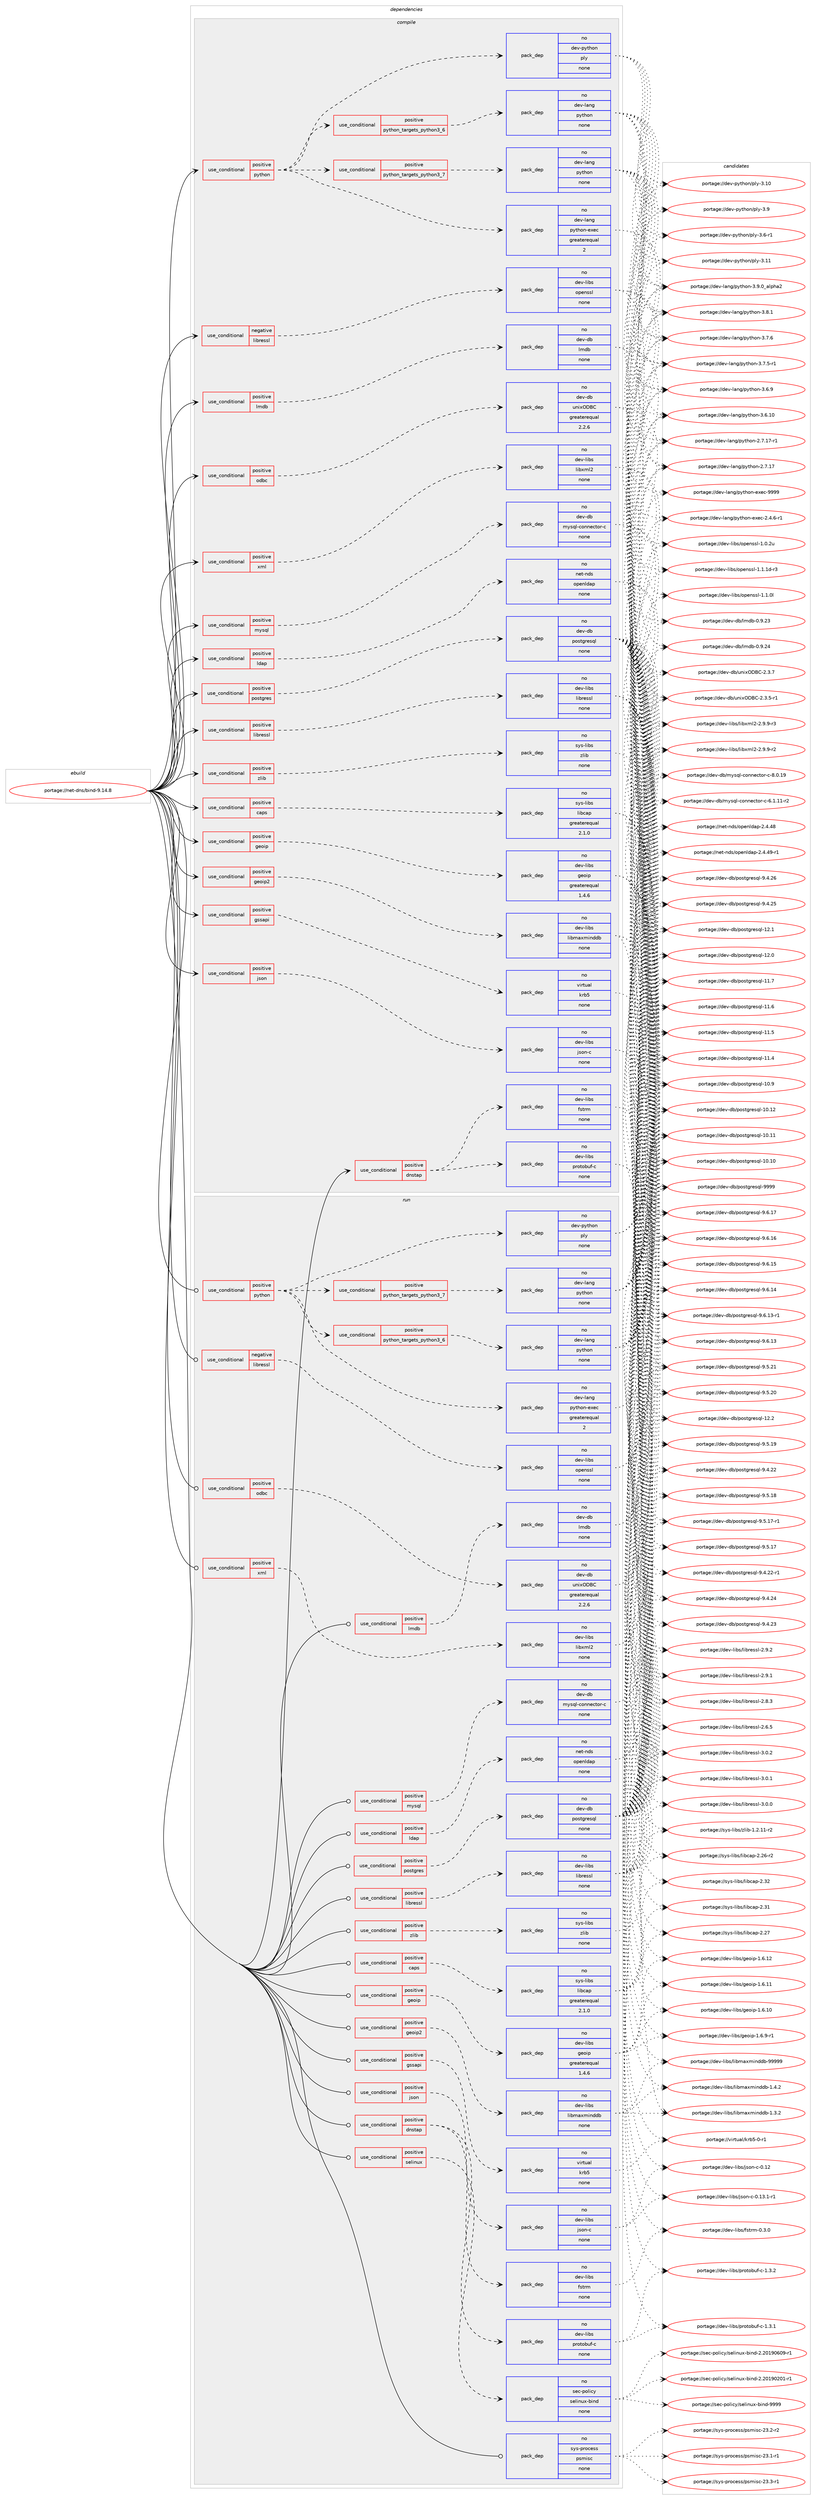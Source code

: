 digraph prolog {

# *************
# Graph options
# *************

newrank=true;
concentrate=true;
compound=true;
graph [rankdir=LR,fontname=Helvetica,fontsize=10,ranksep=1.5];#, ranksep=2.5, nodesep=0.2];
edge  [arrowhead=vee];
node  [fontname=Helvetica,fontsize=10];

# **********
# The ebuild
# **********

subgraph cluster_leftcol {
color=gray;
rank=same;
label=<<i>ebuild</i>>;
id [label="portage://net-dns/bind-9.14.8", color=red, width=4, href="../net-dns/bind-9.14.8.svg"];
}

# ****************
# The dependencies
# ****************

subgraph cluster_midcol {
color=gray;
label=<<i>dependencies</i>>;
subgraph cluster_compile {
fillcolor="#eeeeee";
style=filled;
label=<<i>compile</i>>;
subgraph cond22486 {
dependency98787 [label=<<TABLE BORDER="0" CELLBORDER="1" CELLSPACING="0" CELLPADDING="4"><TR><TD ROWSPAN="3" CELLPADDING="10">use_conditional</TD></TR><TR><TD>negative</TD></TR><TR><TD>libressl</TD></TR></TABLE>>, shape=none, color=red];
subgraph pack74497 {
dependency98788 [label=<<TABLE BORDER="0" CELLBORDER="1" CELLSPACING="0" CELLPADDING="4" WIDTH="220"><TR><TD ROWSPAN="6" CELLPADDING="30">pack_dep</TD></TR><TR><TD WIDTH="110">no</TD></TR><TR><TD>dev-libs</TD></TR><TR><TD>openssl</TD></TR><TR><TD>none</TD></TR><TR><TD></TD></TR></TABLE>>, shape=none, color=blue];
}
dependency98787:e -> dependency98788:w [weight=20,style="dashed",arrowhead="vee"];
}
id:e -> dependency98787:w [weight=20,style="solid",arrowhead="vee"];
subgraph cond22487 {
dependency98789 [label=<<TABLE BORDER="0" CELLBORDER="1" CELLSPACING="0" CELLPADDING="4"><TR><TD ROWSPAN="3" CELLPADDING="10">use_conditional</TD></TR><TR><TD>positive</TD></TR><TR><TD>caps</TD></TR></TABLE>>, shape=none, color=red];
subgraph pack74498 {
dependency98790 [label=<<TABLE BORDER="0" CELLBORDER="1" CELLSPACING="0" CELLPADDING="4" WIDTH="220"><TR><TD ROWSPAN="6" CELLPADDING="30">pack_dep</TD></TR><TR><TD WIDTH="110">no</TD></TR><TR><TD>sys-libs</TD></TR><TR><TD>libcap</TD></TR><TR><TD>greaterequal</TD></TR><TR><TD>2.1.0</TD></TR></TABLE>>, shape=none, color=blue];
}
dependency98789:e -> dependency98790:w [weight=20,style="dashed",arrowhead="vee"];
}
id:e -> dependency98789:w [weight=20,style="solid",arrowhead="vee"];
subgraph cond22488 {
dependency98791 [label=<<TABLE BORDER="0" CELLBORDER="1" CELLSPACING="0" CELLPADDING="4"><TR><TD ROWSPAN="3" CELLPADDING="10">use_conditional</TD></TR><TR><TD>positive</TD></TR><TR><TD>dnstap</TD></TR></TABLE>>, shape=none, color=red];
subgraph pack74499 {
dependency98792 [label=<<TABLE BORDER="0" CELLBORDER="1" CELLSPACING="0" CELLPADDING="4" WIDTH="220"><TR><TD ROWSPAN="6" CELLPADDING="30">pack_dep</TD></TR><TR><TD WIDTH="110">no</TD></TR><TR><TD>dev-libs</TD></TR><TR><TD>fstrm</TD></TR><TR><TD>none</TD></TR><TR><TD></TD></TR></TABLE>>, shape=none, color=blue];
}
dependency98791:e -> dependency98792:w [weight=20,style="dashed",arrowhead="vee"];
subgraph pack74500 {
dependency98793 [label=<<TABLE BORDER="0" CELLBORDER="1" CELLSPACING="0" CELLPADDING="4" WIDTH="220"><TR><TD ROWSPAN="6" CELLPADDING="30">pack_dep</TD></TR><TR><TD WIDTH="110">no</TD></TR><TR><TD>dev-libs</TD></TR><TR><TD>protobuf-c</TD></TR><TR><TD>none</TD></TR><TR><TD></TD></TR></TABLE>>, shape=none, color=blue];
}
dependency98791:e -> dependency98793:w [weight=20,style="dashed",arrowhead="vee"];
}
id:e -> dependency98791:w [weight=20,style="solid",arrowhead="vee"];
subgraph cond22489 {
dependency98794 [label=<<TABLE BORDER="0" CELLBORDER="1" CELLSPACING="0" CELLPADDING="4"><TR><TD ROWSPAN="3" CELLPADDING="10">use_conditional</TD></TR><TR><TD>positive</TD></TR><TR><TD>geoip</TD></TR></TABLE>>, shape=none, color=red];
subgraph pack74501 {
dependency98795 [label=<<TABLE BORDER="0" CELLBORDER="1" CELLSPACING="0" CELLPADDING="4" WIDTH="220"><TR><TD ROWSPAN="6" CELLPADDING="30">pack_dep</TD></TR><TR><TD WIDTH="110">no</TD></TR><TR><TD>dev-libs</TD></TR><TR><TD>geoip</TD></TR><TR><TD>greaterequal</TD></TR><TR><TD>1.4.6</TD></TR></TABLE>>, shape=none, color=blue];
}
dependency98794:e -> dependency98795:w [weight=20,style="dashed",arrowhead="vee"];
}
id:e -> dependency98794:w [weight=20,style="solid",arrowhead="vee"];
subgraph cond22490 {
dependency98796 [label=<<TABLE BORDER="0" CELLBORDER="1" CELLSPACING="0" CELLPADDING="4"><TR><TD ROWSPAN="3" CELLPADDING="10">use_conditional</TD></TR><TR><TD>positive</TD></TR><TR><TD>geoip2</TD></TR></TABLE>>, shape=none, color=red];
subgraph pack74502 {
dependency98797 [label=<<TABLE BORDER="0" CELLBORDER="1" CELLSPACING="0" CELLPADDING="4" WIDTH="220"><TR><TD ROWSPAN="6" CELLPADDING="30">pack_dep</TD></TR><TR><TD WIDTH="110">no</TD></TR><TR><TD>dev-libs</TD></TR><TR><TD>libmaxminddb</TD></TR><TR><TD>none</TD></TR><TR><TD></TD></TR></TABLE>>, shape=none, color=blue];
}
dependency98796:e -> dependency98797:w [weight=20,style="dashed",arrowhead="vee"];
}
id:e -> dependency98796:w [weight=20,style="solid",arrowhead="vee"];
subgraph cond22491 {
dependency98798 [label=<<TABLE BORDER="0" CELLBORDER="1" CELLSPACING="0" CELLPADDING="4"><TR><TD ROWSPAN="3" CELLPADDING="10">use_conditional</TD></TR><TR><TD>positive</TD></TR><TR><TD>gssapi</TD></TR></TABLE>>, shape=none, color=red];
subgraph pack74503 {
dependency98799 [label=<<TABLE BORDER="0" CELLBORDER="1" CELLSPACING="0" CELLPADDING="4" WIDTH="220"><TR><TD ROWSPAN="6" CELLPADDING="30">pack_dep</TD></TR><TR><TD WIDTH="110">no</TD></TR><TR><TD>virtual</TD></TR><TR><TD>krb5</TD></TR><TR><TD>none</TD></TR><TR><TD></TD></TR></TABLE>>, shape=none, color=blue];
}
dependency98798:e -> dependency98799:w [weight=20,style="dashed",arrowhead="vee"];
}
id:e -> dependency98798:w [weight=20,style="solid",arrowhead="vee"];
subgraph cond22492 {
dependency98800 [label=<<TABLE BORDER="0" CELLBORDER="1" CELLSPACING="0" CELLPADDING="4"><TR><TD ROWSPAN="3" CELLPADDING="10">use_conditional</TD></TR><TR><TD>positive</TD></TR><TR><TD>json</TD></TR></TABLE>>, shape=none, color=red];
subgraph pack74504 {
dependency98801 [label=<<TABLE BORDER="0" CELLBORDER="1" CELLSPACING="0" CELLPADDING="4" WIDTH="220"><TR><TD ROWSPAN="6" CELLPADDING="30">pack_dep</TD></TR><TR><TD WIDTH="110">no</TD></TR><TR><TD>dev-libs</TD></TR><TR><TD>json-c</TD></TR><TR><TD>none</TD></TR><TR><TD></TD></TR></TABLE>>, shape=none, color=blue];
}
dependency98800:e -> dependency98801:w [weight=20,style="dashed",arrowhead="vee"];
}
id:e -> dependency98800:w [weight=20,style="solid",arrowhead="vee"];
subgraph cond22493 {
dependency98802 [label=<<TABLE BORDER="0" CELLBORDER="1" CELLSPACING="0" CELLPADDING="4"><TR><TD ROWSPAN="3" CELLPADDING="10">use_conditional</TD></TR><TR><TD>positive</TD></TR><TR><TD>ldap</TD></TR></TABLE>>, shape=none, color=red];
subgraph pack74505 {
dependency98803 [label=<<TABLE BORDER="0" CELLBORDER="1" CELLSPACING="0" CELLPADDING="4" WIDTH="220"><TR><TD ROWSPAN="6" CELLPADDING="30">pack_dep</TD></TR><TR><TD WIDTH="110">no</TD></TR><TR><TD>net-nds</TD></TR><TR><TD>openldap</TD></TR><TR><TD>none</TD></TR><TR><TD></TD></TR></TABLE>>, shape=none, color=blue];
}
dependency98802:e -> dependency98803:w [weight=20,style="dashed",arrowhead="vee"];
}
id:e -> dependency98802:w [weight=20,style="solid",arrowhead="vee"];
subgraph cond22494 {
dependency98804 [label=<<TABLE BORDER="0" CELLBORDER="1" CELLSPACING="0" CELLPADDING="4"><TR><TD ROWSPAN="3" CELLPADDING="10">use_conditional</TD></TR><TR><TD>positive</TD></TR><TR><TD>libressl</TD></TR></TABLE>>, shape=none, color=red];
subgraph pack74506 {
dependency98805 [label=<<TABLE BORDER="0" CELLBORDER="1" CELLSPACING="0" CELLPADDING="4" WIDTH="220"><TR><TD ROWSPAN="6" CELLPADDING="30">pack_dep</TD></TR><TR><TD WIDTH="110">no</TD></TR><TR><TD>dev-libs</TD></TR><TR><TD>libressl</TD></TR><TR><TD>none</TD></TR><TR><TD></TD></TR></TABLE>>, shape=none, color=blue];
}
dependency98804:e -> dependency98805:w [weight=20,style="dashed",arrowhead="vee"];
}
id:e -> dependency98804:w [weight=20,style="solid",arrowhead="vee"];
subgraph cond22495 {
dependency98806 [label=<<TABLE BORDER="0" CELLBORDER="1" CELLSPACING="0" CELLPADDING="4"><TR><TD ROWSPAN="3" CELLPADDING="10">use_conditional</TD></TR><TR><TD>positive</TD></TR><TR><TD>lmdb</TD></TR></TABLE>>, shape=none, color=red];
subgraph pack74507 {
dependency98807 [label=<<TABLE BORDER="0" CELLBORDER="1" CELLSPACING="0" CELLPADDING="4" WIDTH="220"><TR><TD ROWSPAN="6" CELLPADDING="30">pack_dep</TD></TR><TR><TD WIDTH="110">no</TD></TR><TR><TD>dev-db</TD></TR><TR><TD>lmdb</TD></TR><TR><TD>none</TD></TR><TR><TD></TD></TR></TABLE>>, shape=none, color=blue];
}
dependency98806:e -> dependency98807:w [weight=20,style="dashed",arrowhead="vee"];
}
id:e -> dependency98806:w [weight=20,style="solid",arrowhead="vee"];
subgraph cond22496 {
dependency98808 [label=<<TABLE BORDER="0" CELLBORDER="1" CELLSPACING="0" CELLPADDING="4"><TR><TD ROWSPAN="3" CELLPADDING="10">use_conditional</TD></TR><TR><TD>positive</TD></TR><TR><TD>mysql</TD></TR></TABLE>>, shape=none, color=red];
subgraph pack74508 {
dependency98809 [label=<<TABLE BORDER="0" CELLBORDER="1" CELLSPACING="0" CELLPADDING="4" WIDTH="220"><TR><TD ROWSPAN="6" CELLPADDING="30">pack_dep</TD></TR><TR><TD WIDTH="110">no</TD></TR><TR><TD>dev-db</TD></TR><TR><TD>mysql-connector-c</TD></TR><TR><TD>none</TD></TR><TR><TD></TD></TR></TABLE>>, shape=none, color=blue];
}
dependency98808:e -> dependency98809:w [weight=20,style="dashed",arrowhead="vee"];
}
id:e -> dependency98808:w [weight=20,style="solid",arrowhead="vee"];
subgraph cond22497 {
dependency98810 [label=<<TABLE BORDER="0" CELLBORDER="1" CELLSPACING="0" CELLPADDING="4"><TR><TD ROWSPAN="3" CELLPADDING="10">use_conditional</TD></TR><TR><TD>positive</TD></TR><TR><TD>odbc</TD></TR></TABLE>>, shape=none, color=red];
subgraph pack74509 {
dependency98811 [label=<<TABLE BORDER="0" CELLBORDER="1" CELLSPACING="0" CELLPADDING="4" WIDTH="220"><TR><TD ROWSPAN="6" CELLPADDING="30">pack_dep</TD></TR><TR><TD WIDTH="110">no</TD></TR><TR><TD>dev-db</TD></TR><TR><TD>unixODBC</TD></TR><TR><TD>greaterequal</TD></TR><TR><TD>2.2.6</TD></TR></TABLE>>, shape=none, color=blue];
}
dependency98810:e -> dependency98811:w [weight=20,style="dashed",arrowhead="vee"];
}
id:e -> dependency98810:w [weight=20,style="solid",arrowhead="vee"];
subgraph cond22498 {
dependency98812 [label=<<TABLE BORDER="0" CELLBORDER="1" CELLSPACING="0" CELLPADDING="4"><TR><TD ROWSPAN="3" CELLPADDING="10">use_conditional</TD></TR><TR><TD>positive</TD></TR><TR><TD>postgres</TD></TR></TABLE>>, shape=none, color=red];
subgraph pack74510 {
dependency98813 [label=<<TABLE BORDER="0" CELLBORDER="1" CELLSPACING="0" CELLPADDING="4" WIDTH="220"><TR><TD ROWSPAN="6" CELLPADDING="30">pack_dep</TD></TR><TR><TD WIDTH="110">no</TD></TR><TR><TD>dev-db</TD></TR><TR><TD>postgresql</TD></TR><TR><TD>none</TD></TR><TR><TD></TD></TR></TABLE>>, shape=none, color=blue];
}
dependency98812:e -> dependency98813:w [weight=20,style="dashed",arrowhead="vee"];
}
id:e -> dependency98812:w [weight=20,style="solid",arrowhead="vee"];
subgraph cond22499 {
dependency98814 [label=<<TABLE BORDER="0" CELLBORDER="1" CELLSPACING="0" CELLPADDING="4"><TR><TD ROWSPAN="3" CELLPADDING="10">use_conditional</TD></TR><TR><TD>positive</TD></TR><TR><TD>python</TD></TR></TABLE>>, shape=none, color=red];
subgraph cond22500 {
dependency98815 [label=<<TABLE BORDER="0" CELLBORDER="1" CELLSPACING="0" CELLPADDING="4"><TR><TD ROWSPAN="3" CELLPADDING="10">use_conditional</TD></TR><TR><TD>positive</TD></TR><TR><TD>python_targets_python3_6</TD></TR></TABLE>>, shape=none, color=red];
subgraph pack74511 {
dependency98816 [label=<<TABLE BORDER="0" CELLBORDER="1" CELLSPACING="0" CELLPADDING="4" WIDTH="220"><TR><TD ROWSPAN="6" CELLPADDING="30">pack_dep</TD></TR><TR><TD WIDTH="110">no</TD></TR><TR><TD>dev-lang</TD></TR><TR><TD>python</TD></TR><TR><TD>none</TD></TR><TR><TD></TD></TR></TABLE>>, shape=none, color=blue];
}
dependency98815:e -> dependency98816:w [weight=20,style="dashed",arrowhead="vee"];
}
dependency98814:e -> dependency98815:w [weight=20,style="dashed",arrowhead="vee"];
subgraph cond22501 {
dependency98817 [label=<<TABLE BORDER="0" CELLBORDER="1" CELLSPACING="0" CELLPADDING="4"><TR><TD ROWSPAN="3" CELLPADDING="10">use_conditional</TD></TR><TR><TD>positive</TD></TR><TR><TD>python_targets_python3_7</TD></TR></TABLE>>, shape=none, color=red];
subgraph pack74512 {
dependency98818 [label=<<TABLE BORDER="0" CELLBORDER="1" CELLSPACING="0" CELLPADDING="4" WIDTH="220"><TR><TD ROWSPAN="6" CELLPADDING="30">pack_dep</TD></TR><TR><TD WIDTH="110">no</TD></TR><TR><TD>dev-lang</TD></TR><TR><TD>python</TD></TR><TR><TD>none</TD></TR><TR><TD></TD></TR></TABLE>>, shape=none, color=blue];
}
dependency98817:e -> dependency98818:w [weight=20,style="dashed",arrowhead="vee"];
}
dependency98814:e -> dependency98817:w [weight=20,style="dashed",arrowhead="vee"];
subgraph pack74513 {
dependency98819 [label=<<TABLE BORDER="0" CELLBORDER="1" CELLSPACING="0" CELLPADDING="4" WIDTH="220"><TR><TD ROWSPAN="6" CELLPADDING="30">pack_dep</TD></TR><TR><TD WIDTH="110">no</TD></TR><TR><TD>dev-lang</TD></TR><TR><TD>python-exec</TD></TR><TR><TD>greaterequal</TD></TR><TR><TD>2</TD></TR></TABLE>>, shape=none, color=blue];
}
dependency98814:e -> dependency98819:w [weight=20,style="dashed",arrowhead="vee"];
subgraph pack74514 {
dependency98820 [label=<<TABLE BORDER="0" CELLBORDER="1" CELLSPACING="0" CELLPADDING="4" WIDTH="220"><TR><TD ROWSPAN="6" CELLPADDING="30">pack_dep</TD></TR><TR><TD WIDTH="110">no</TD></TR><TR><TD>dev-python</TD></TR><TR><TD>ply</TD></TR><TR><TD>none</TD></TR><TR><TD></TD></TR></TABLE>>, shape=none, color=blue];
}
dependency98814:e -> dependency98820:w [weight=20,style="dashed",arrowhead="vee"];
}
id:e -> dependency98814:w [weight=20,style="solid",arrowhead="vee"];
subgraph cond22502 {
dependency98821 [label=<<TABLE BORDER="0" CELLBORDER="1" CELLSPACING="0" CELLPADDING="4"><TR><TD ROWSPAN="3" CELLPADDING="10">use_conditional</TD></TR><TR><TD>positive</TD></TR><TR><TD>xml</TD></TR></TABLE>>, shape=none, color=red];
subgraph pack74515 {
dependency98822 [label=<<TABLE BORDER="0" CELLBORDER="1" CELLSPACING="0" CELLPADDING="4" WIDTH="220"><TR><TD ROWSPAN="6" CELLPADDING="30">pack_dep</TD></TR><TR><TD WIDTH="110">no</TD></TR><TR><TD>dev-libs</TD></TR><TR><TD>libxml2</TD></TR><TR><TD>none</TD></TR><TR><TD></TD></TR></TABLE>>, shape=none, color=blue];
}
dependency98821:e -> dependency98822:w [weight=20,style="dashed",arrowhead="vee"];
}
id:e -> dependency98821:w [weight=20,style="solid",arrowhead="vee"];
subgraph cond22503 {
dependency98823 [label=<<TABLE BORDER="0" CELLBORDER="1" CELLSPACING="0" CELLPADDING="4"><TR><TD ROWSPAN="3" CELLPADDING="10">use_conditional</TD></TR><TR><TD>positive</TD></TR><TR><TD>zlib</TD></TR></TABLE>>, shape=none, color=red];
subgraph pack74516 {
dependency98824 [label=<<TABLE BORDER="0" CELLBORDER="1" CELLSPACING="0" CELLPADDING="4" WIDTH="220"><TR><TD ROWSPAN="6" CELLPADDING="30">pack_dep</TD></TR><TR><TD WIDTH="110">no</TD></TR><TR><TD>sys-libs</TD></TR><TR><TD>zlib</TD></TR><TR><TD>none</TD></TR><TR><TD></TD></TR></TABLE>>, shape=none, color=blue];
}
dependency98823:e -> dependency98824:w [weight=20,style="dashed",arrowhead="vee"];
}
id:e -> dependency98823:w [weight=20,style="solid",arrowhead="vee"];
}
subgraph cluster_compileandrun {
fillcolor="#eeeeee";
style=filled;
label=<<i>compile and run</i>>;
}
subgraph cluster_run {
fillcolor="#eeeeee";
style=filled;
label=<<i>run</i>>;
subgraph cond22504 {
dependency98825 [label=<<TABLE BORDER="0" CELLBORDER="1" CELLSPACING="0" CELLPADDING="4"><TR><TD ROWSPAN="3" CELLPADDING="10">use_conditional</TD></TR><TR><TD>negative</TD></TR><TR><TD>libressl</TD></TR></TABLE>>, shape=none, color=red];
subgraph pack74517 {
dependency98826 [label=<<TABLE BORDER="0" CELLBORDER="1" CELLSPACING="0" CELLPADDING="4" WIDTH="220"><TR><TD ROWSPAN="6" CELLPADDING="30">pack_dep</TD></TR><TR><TD WIDTH="110">no</TD></TR><TR><TD>dev-libs</TD></TR><TR><TD>openssl</TD></TR><TR><TD>none</TD></TR><TR><TD></TD></TR></TABLE>>, shape=none, color=blue];
}
dependency98825:e -> dependency98826:w [weight=20,style="dashed",arrowhead="vee"];
}
id:e -> dependency98825:w [weight=20,style="solid",arrowhead="odot"];
subgraph cond22505 {
dependency98827 [label=<<TABLE BORDER="0" CELLBORDER="1" CELLSPACING="0" CELLPADDING="4"><TR><TD ROWSPAN="3" CELLPADDING="10">use_conditional</TD></TR><TR><TD>positive</TD></TR><TR><TD>caps</TD></TR></TABLE>>, shape=none, color=red];
subgraph pack74518 {
dependency98828 [label=<<TABLE BORDER="0" CELLBORDER="1" CELLSPACING="0" CELLPADDING="4" WIDTH="220"><TR><TD ROWSPAN="6" CELLPADDING="30">pack_dep</TD></TR><TR><TD WIDTH="110">no</TD></TR><TR><TD>sys-libs</TD></TR><TR><TD>libcap</TD></TR><TR><TD>greaterequal</TD></TR><TR><TD>2.1.0</TD></TR></TABLE>>, shape=none, color=blue];
}
dependency98827:e -> dependency98828:w [weight=20,style="dashed",arrowhead="vee"];
}
id:e -> dependency98827:w [weight=20,style="solid",arrowhead="odot"];
subgraph cond22506 {
dependency98829 [label=<<TABLE BORDER="0" CELLBORDER="1" CELLSPACING="0" CELLPADDING="4"><TR><TD ROWSPAN="3" CELLPADDING="10">use_conditional</TD></TR><TR><TD>positive</TD></TR><TR><TD>dnstap</TD></TR></TABLE>>, shape=none, color=red];
subgraph pack74519 {
dependency98830 [label=<<TABLE BORDER="0" CELLBORDER="1" CELLSPACING="0" CELLPADDING="4" WIDTH="220"><TR><TD ROWSPAN="6" CELLPADDING="30">pack_dep</TD></TR><TR><TD WIDTH="110">no</TD></TR><TR><TD>dev-libs</TD></TR><TR><TD>fstrm</TD></TR><TR><TD>none</TD></TR><TR><TD></TD></TR></TABLE>>, shape=none, color=blue];
}
dependency98829:e -> dependency98830:w [weight=20,style="dashed",arrowhead="vee"];
subgraph pack74520 {
dependency98831 [label=<<TABLE BORDER="0" CELLBORDER="1" CELLSPACING="0" CELLPADDING="4" WIDTH="220"><TR><TD ROWSPAN="6" CELLPADDING="30">pack_dep</TD></TR><TR><TD WIDTH="110">no</TD></TR><TR><TD>dev-libs</TD></TR><TR><TD>protobuf-c</TD></TR><TR><TD>none</TD></TR><TR><TD></TD></TR></TABLE>>, shape=none, color=blue];
}
dependency98829:e -> dependency98831:w [weight=20,style="dashed",arrowhead="vee"];
}
id:e -> dependency98829:w [weight=20,style="solid",arrowhead="odot"];
subgraph cond22507 {
dependency98832 [label=<<TABLE BORDER="0" CELLBORDER="1" CELLSPACING="0" CELLPADDING="4"><TR><TD ROWSPAN="3" CELLPADDING="10">use_conditional</TD></TR><TR><TD>positive</TD></TR><TR><TD>geoip</TD></TR></TABLE>>, shape=none, color=red];
subgraph pack74521 {
dependency98833 [label=<<TABLE BORDER="0" CELLBORDER="1" CELLSPACING="0" CELLPADDING="4" WIDTH="220"><TR><TD ROWSPAN="6" CELLPADDING="30">pack_dep</TD></TR><TR><TD WIDTH="110">no</TD></TR><TR><TD>dev-libs</TD></TR><TR><TD>geoip</TD></TR><TR><TD>greaterequal</TD></TR><TR><TD>1.4.6</TD></TR></TABLE>>, shape=none, color=blue];
}
dependency98832:e -> dependency98833:w [weight=20,style="dashed",arrowhead="vee"];
}
id:e -> dependency98832:w [weight=20,style="solid",arrowhead="odot"];
subgraph cond22508 {
dependency98834 [label=<<TABLE BORDER="0" CELLBORDER="1" CELLSPACING="0" CELLPADDING="4"><TR><TD ROWSPAN="3" CELLPADDING="10">use_conditional</TD></TR><TR><TD>positive</TD></TR><TR><TD>geoip2</TD></TR></TABLE>>, shape=none, color=red];
subgraph pack74522 {
dependency98835 [label=<<TABLE BORDER="0" CELLBORDER="1" CELLSPACING="0" CELLPADDING="4" WIDTH="220"><TR><TD ROWSPAN="6" CELLPADDING="30">pack_dep</TD></TR><TR><TD WIDTH="110">no</TD></TR><TR><TD>dev-libs</TD></TR><TR><TD>libmaxminddb</TD></TR><TR><TD>none</TD></TR><TR><TD></TD></TR></TABLE>>, shape=none, color=blue];
}
dependency98834:e -> dependency98835:w [weight=20,style="dashed",arrowhead="vee"];
}
id:e -> dependency98834:w [weight=20,style="solid",arrowhead="odot"];
subgraph cond22509 {
dependency98836 [label=<<TABLE BORDER="0" CELLBORDER="1" CELLSPACING="0" CELLPADDING="4"><TR><TD ROWSPAN="3" CELLPADDING="10">use_conditional</TD></TR><TR><TD>positive</TD></TR><TR><TD>gssapi</TD></TR></TABLE>>, shape=none, color=red];
subgraph pack74523 {
dependency98837 [label=<<TABLE BORDER="0" CELLBORDER="1" CELLSPACING="0" CELLPADDING="4" WIDTH="220"><TR><TD ROWSPAN="6" CELLPADDING="30">pack_dep</TD></TR><TR><TD WIDTH="110">no</TD></TR><TR><TD>virtual</TD></TR><TR><TD>krb5</TD></TR><TR><TD>none</TD></TR><TR><TD></TD></TR></TABLE>>, shape=none, color=blue];
}
dependency98836:e -> dependency98837:w [weight=20,style="dashed",arrowhead="vee"];
}
id:e -> dependency98836:w [weight=20,style="solid",arrowhead="odot"];
subgraph cond22510 {
dependency98838 [label=<<TABLE BORDER="0" CELLBORDER="1" CELLSPACING="0" CELLPADDING="4"><TR><TD ROWSPAN="3" CELLPADDING="10">use_conditional</TD></TR><TR><TD>positive</TD></TR><TR><TD>json</TD></TR></TABLE>>, shape=none, color=red];
subgraph pack74524 {
dependency98839 [label=<<TABLE BORDER="0" CELLBORDER="1" CELLSPACING="0" CELLPADDING="4" WIDTH="220"><TR><TD ROWSPAN="6" CELLPADDING="30">pack_dep</TD></TR><TR><TD WIDTH="110">no</TD></TR><TR><TD>dev-libs</TD></TR><TR><TD>json-c</TD></TR><TR><TD>none</TD></TR><TR><TD></TD></TR></TABLE>>, shape=none, color=blue];
}
dependency98838:e -> dependency98839:w [weight=20,style="dashed",arrowhead="vee"];
}
id:e -> dependency98838:w [weight=20,style="solid",arrowhead="odot"];
subgraph cond22511 {
dependency98840 [label=<<TABLE BORDER="0" CELLBORDER="1" CELLSPACING="0" CELLPADDING="4"><TR><TD ROWSPAN="3" CELLPADDING="10">use_conditional</TD></TR><TR><TD>positive</TD></TR><TR><TD>ldap</TD></TR></TABLE>>, shape=none, color=red];
subgraph pack74525 {
dependency98841 [label=<<TABLE BORDER="0" CELLBORDER="1" CELLSPACING="0" CELLPADDING="4" WIDTH="220"><TR><TD ROWSPAN="6" CELLPADDING="30">pack_dep</TD></TR><TR><TD WIDTH="110">no</TD></TR><TR><TD>net-nds</TD></TR><TR><TD>openldap</TD></TR><TR><TD>none</TD></TR><TR><TD></TD></TR></TABLE>>, shape=none, color=blue];
}
dependency98840:e -> dependency98841:w [weight=20,style="dashed",arrowhead="vee"];
}
id:e -> dependency98840:w [weight=20,style="solid",arrowhead="odot"];
subgraph cond22512 {
dependency98842 [label=<<TABLE BORDER="0" CELLBORDER="1" CELLSPACING="0" CELLPADDING="4"><TR><TD ROWSPAN="3" CELLPADDING="10">use_conditional</TD></TR><TR><TD>positive</TD></TR><TR><TD>libressl</TD></TR></TABLE>>, shape=none, color=red];
subgraph pack74526 {
dependency98843 [label=<<TABLE BORDER="0" CELLBORDER="1" CELLSPACING="0" CELLPADDING="4" WIDTH="220"><TR><TD ROWSPAN="6" CELLPADDING="30">pack_dep</TD></TR><TR><TD WIDTH="110">no</TD></TR><TR><TD>dev-libs</TD></TR><TR><TD>libressl</TD></TR><TR><TD>none</TD></TR><TR><TD></TD></TR></TABLE>>, shape=none, color=blue];
}
dependency98842:e -> dependency98843:w [weight=20,style="dashed",arrowhead="vee"];
}
id:e -> dependency98842:w [weight=20,style="solid",arrowhead="odot"];
subgraph cond22513 {
dependency98844 [label=<<TABLE BORDER="0" CELLBORDER="1" CELLSPACING="0" CELLPADDING="4"><TR><TD ROWSPAN="3" CELLPADDING="10">use_conditional</TD></TR><TR><TD>positive</TD></TR><TR><TD>lmdb</TD></TR></TABLE>>, shape=none, color=red];
subgraph pack74527 {
dependency98845 [label=<<TABLE BORDER="0" CELLBORDER="1" CELLSPACING="0" CELLPADDING="4" WIDTH="220"><TR><TD ROWSPAN="6" CELLPADDING="30">pack_dep</TD></TR><TR><TD WIDTH="110">no</TD></TR><TR><TD>dev-db</TD></TR><TR><TD>lmdb</TD></TR><TR><TD>none</TD></TR><TR><TD></TD></TR></TABLE>>, shape=none, color=blue];
}
dependency98844:e -> dependency98845:w [weight=20,style="dashed",arrowhead="vee"];
}
id:e -> dependency98844:w [weight=20,style="solid",arrowhead="odot"];
subgraph cond22514 {
dependency98846 [label=<<TABLE BORDER="0" CELLBORDER="1" CELLSPACING="0" CELLPADDING="4"><TR><TD ROWSPAN="3" CELLPADDING="10">use_conditional</TD></TR><TR><TD>positive</TD></TR><TR><TD>mysql</TD></TR></TABLE>>, shape=none, color=red];
subgraph pack74528 {
dependency98847 [label=<<TABLE BORDER="0" CELLBORDER="1" CELLSPACING="0" CELLPADDING="4" WIDTH="220"><TR><TD ROWSPAN="6" CELLPADDING="30">pack_dep</TD></TR><TR><TD WIDTH="110">no</TD></TR><TR><TD>dev-db</TD></TR><TR><TD>mysql-connector-c</TD></TR><TR><TD>none</TD></TR><TR><TD></TD></TR></TABLE>>, shape=none, color=blue];
}
dependency98846:e -> dependency98847:w [weight=20,style="dashed",arrowhead="vee"];
}
id:e -> dependency98846:w [weight=20,style="solid",arrowhead="odot"];
subgraph cond22515 {
dependency98848 [label=<<TABLE BORDER="0" CELLBORDER="1" CELLSPACING="0" CELLPADDING="4"><TR><TD ROWSPAN="3" CELLPADDING="10">use_conditional</TD></TR><TR><TD>positive</TD></TR><TR><TD>odbc</TD></TR></TABLE>>, shape=none, color=red];
subgraph pack74529 {
dependency98849 [label=<<TABLE BORDER="0" CELLBORDER="1" CELLSPACING="0" CELLPADDING="4" WIDTH="220"><TR><TD ROWSPAN="6" CELLPADDING="30">pack_dep</TD></TR><TR><TD WIDTH="110">no</TD></TR><TR><TD>dev-db</TD></TR><TR><TD>unixODBC</TD></TR><TR><TD>greaterequal</TD></TR><TR><TD>2.2.6</TD></TR></TABLE>>, shape=none, color=blue];
}
dependency98848:e -> dependency98849:w [weight=20,style="dashed",arrowhead="vee"];
}
id:e -> dependency98848:w [weight=20,style="solid",arrowhead="odot"];
subgraph cond22516 {
dependency98850 [label=<<TABLE BORDER="0" CELLBORDER="1" CELLSPACING="0" CELLPADDING="4"><TR><TD ROWSPAN="3" CELLPADDING="10">use_conditional</TD></TR><TR><TD>positive</TD></TR><TR><TD>postgres</TD></TR></TABLE>>, shape=none, color=red];
subgraph pack74530 {
dependency98851 [label=<<TABLE BORDER="0" CELLBORDER="1" CELLSPACING="0" CELLPADDING="4" WIDTH="220"><TR><TD ROWSPAN="6" CELLPADDING="30">pack_dep</TD></TR><TR><TD WIDTH="110">no</TD></TR><TR><TD>dev-db</TD></TR><TR><TD>postgresql</TD></TR><TR><TD>none</TD></TR><TR><TD></TD></TR></TABLE>>, shape=none, color=blue];
}
dependency98850:e -> dependency98851:w [weight=20,style="dashed",arrowhead="vee"];
}
id:e -> dependency98850:w [weight=20,style="solid",arrowhead="odot"];
subgraph cond22517 {
dependency98852 [label=<<TABLE BORDER="0" CELLBORDER="1" CELLSPACING="0" CELLPADDING="4"><TR><TD ROWSPAN="3" CELLPADDING="10">use_conditional</TD></TR><TR><TD>positive</TD></TR><TR><TD>python</TD></TR></TABLE>>, shape=none, color=red];
subgraph cond22518 {
dependency98853 [label=<<TABLE BORDER="0" CELLBORDER="1" CELLSPACING="0" CELLPADDING="4"><TR><TD ROWSPAN="3" CELLPADDING="10">use_conditional</TD></TR><TR><TD>positive</TD></TR><TR><TD>python_targets_python3_6</TD></TR></TABLE>>, shape=none, color=red];
subgraph pack74531 {
dependency98854 [label=<<TABLE BORDER="0" CELLBORDER="1" CELLSPACING="0" CELLPADDING="4" WIDTH="220"><TR><TD ROWSPAN="6" CELLPADDING="30">pack_dep</TD></TR><TR><TD WIDTH="110">no</TD></TR><TR><TD>dev-lang</TD></TR><TR><TD>python</TD></TR><TR><TD>none</TD></TR><TR><TD></TD></TR></TABLE>>, shape=none, color=blue];
}
dependency98853:e -> dependency98854:w [weight=20,style="dashed",arrowhead="vee"];
}
dependency98852:e -> dependency98853:w [weight=20,style="dashed",arrowhead="vee"];
subgraph cond22519 {
dependency98855 [label=<<TABLE BORDER="0" CELLBORDER="1" CELLSPACING="0" CELLPADDING="4"><TR><TD ROWSPAN="3" CELLPADDING="10">use_conditional</TD></TR><TR><TD>positive</TD></TR><TR><TD>python_targets_python3_7</TD></TR></TABLE>>, shape=none, color=red];
subgraph pack74532 {
dependency98856 [label=<<TABLE BORDER="0" CELLBORDER="1" CELLSPACING="0" CELLPADDING="4" WIDTH="220"><TR><TD ROWSPAN="6" CELLPADDING="30">pack_dep</TD></TR><TR><TD WIDTH="110">no</TD></TR><TR><TD>dev-lang</TD></TR><TR><TD>python</TD></TR><TR><TD>none</TD></TR><TR><TD></TD></TR></TABLE>>, shape=none, color=blue];
}
dependency98855:e -> dependency98856:w [weight=20,style="dashed",arrowhead="vee"];
}
dependency98852:e -> dependency98855:w [weight=20,style="dashed",arrowhead="vee"];
subgraph pack74533 {
dependency98857 [label=<<TABLE BORDER="0" CELLBORDER="1" CELLSPACING="0" CELLPADDING="4" WIDTH="220"><TR><TD ROWSPAN="6" CELLPADDING="30">pack_dep</TD></TR><TR><TD WIDTH="110">no</TD></TR><TR><TD>dev-lang</TD></TR><TR><TD>python-exec</TD></TR><TR><TD>greaterequal</TD></TR><TR><TD>2</TD></TR></TABLE>>, shape=none, color=blue];
}
dependency98852:e -> dependency98857:w [weight=20,style="dashed",arrowhead="vee"];
subgraph pack74534 {
dependency98858 [label=<<TABLE BORDER="0" CELLBORDER="1" CELLSPACING="0" CELLPADDING="4" WIDTH="220"><TR><TD ROWSPAN="6" CELLPADDING="30">pack_dep</TD></TR><TR><TD WIDTH="110">no</TD></TR><TR><TD>dev-python</TD></TR><TR><TD>ply</TD></TR><TR><TD>none</TD></TR><TR><TD></TD></TR></TABLE>>, shape=none, color=blue];
}
dependency98852:e -> dependency98858:w [weight=20,style="dashed",arrowhead="vee"];
}
id:e -> dependency98852:w [weight=20,style="solid",arrowhead="odot"];
subgraph cond22520 {
dependency98859 [label=<<TABLE BORDER="0" CELLBORDER="1" CELLSPACING="0" CELLPADDING="4"><TR><TD ROWSPAN="3" CELLPADDING="10">use_conditional</TD></TR><TR><TD>positive</TD></TR><TR><TD>selinux</TD></TR></TABLE>>, shape=none, color=red];
subgraph pack74535 {
dependency98860 [label=<<TABLE BORDER="0" CELLBORDER="1" CELLSPACING="0" CELLPADDING="4" WIDTH="220"><TR><TD ROWSPAN="6" CELLPADDING="30">pack_dep</TD></TR><TR><TD WIDTH="110">no</TD></TR><TR><TD>sec-policy</TD></TR><TR><TD>selinux-bind</TD></TR><TR><TD>none</TD></TR><TR><TD></TD></TR></TABLE>>, shape=none, color=blue];
}
dependency98859:e -> dependency98860:w [weight=20,style="dashed",arrowhead="vee"];
}
id:e -> dependency98859:w [weight=20,style="solid",arrowhead="odot"];
subgraph cond22521 {
dependency98861 [label=<<TABLE BORDER="0" CELLBORDER="1" CELLSPACING="0" CELLPADDING="4"><TR><TD ROWSPAN="3" CELLPADDING="10">use_conditional</TD></TR><TR><TD>positive</TD></TR><TR><TD>xml</TD></TR></TABLE>>, shape=none, color=red];
subgraph pack74536 {
dependency98862 [label=<<TABLE BORDER="0" CELLBORDER="1" CELLSPACING="0" CELLPADDING="4" WIDTH="220"><TR><TD ROWSPAN="6" CELLPADDING="30">pack_dep</TD></TR><TR><TD WIDTH="110">no</TD></TR><TR><TD>dev-libs</TD></TR><TR><TD>libxml2</TD></TR><TR><TD>none</TD></TR><TR><TD></TD></TR></TABLE>>, shape=none, color=blue];
}
dependency98861:e -> dependency98862:w [weight=20,style="dashed",arrowhead="vee"];
}
id:e -> dependency98861:w [weight=20,style="solid",arrowhead="odot"];
subgraph cond22522 {
dependency98863 [label=<<TABLE BORDER="0" CELLBORDER="1" CELLSPACING="0" CELLPADDING="4"><TR><TD ROWSPAN="3" CELLPADDING="10">use_conditional</TD></TR><TR><TD>positive</TD></TR><TR><TD>zlib</TD></TR></TABLE>>, shape=none, color=red];
subgraph pack74537 {
dependency98864 [label=<<TABLE BORDER="0" CELLBORDER="1" CELLSPACING="0" CELLPADDING="4" WIDTH="220"><TR><TD ROWSPAN="6" CELLPADDING="30">pack_dep</TD></TR><TR><TD WIDTH="110">no</TD></TR><TR><TD>sys-libs</TD></TR><TR><TD>zlib</TD></TR><TR><TD>none</TD></TR><TR><TD></TD></TR></TABLE>>, shape=none, color=blue];
}
dependency98863:e -> dependency98864:w [weight=20,style="dashed",arrowhead="vee"];
}
id:e -> dependency98863:w [weight=20,style="solid",arrowhead="odot"];
subgraph pack74538 {
dependency98865 [label=<<TABLE BORDER="0" CELLBORDER="1" CELLSPACING="0" CELLPADDING="4" WIDTH="220"><TR><TD ROWSPAN="6" CELLPADDING="30">pack_dep</TD></TR><TR><TD WIDTH="110">no</TD></TR><TR><TD>sys-process</TD></TR><TR><TD>psmisc</TD></TR><TR><TD>none</TD></TR><TR><TD></TD></TR></TABLE>>, shape=none, color=blue];
}
id:e -> dependency98865:w [weight=20,style="solid",arrowhead="odot"];
}
}

# **************
# The candidates
# **************

subgraph cluster_choices {
rank=same;
color=gray;
label=<<i>candidates</i>>;

subgraph choice74497 {
color=black;
nodesep=1;
choice1001011184510810598115471111121011101151151084549464946491004511451 [label="portage://dev-libs/openssl-1.1.1d-r3", color=red, width=4,href="../dev-libs/openssl-1.1.1d-r3.svg"];
choice100101118451081059811547111112101110115115108454946494648108 [label="portage://dev-libs/openssl-1.1.0l", color=red, width=4,href="../dev-libs/openssl-1.1.0l.svg"];
choice100101118451081059811547111112101110115115108454946484650117 [label="portage://dev-libs/openssl-1.0.2u", color=red, width=4,href="../dev-libs/openssl-1.0.2u.svg"];
dependency98788:e -> choice1001011184510810598115471111121011101151151084549464946491004511451:w [style=dotted,weight="100"];
dependency98788:e -> choice100101118451081059811547111112101110115115108454946494648108:w [style=dotted,weight="100"];
dependency98788:e -> choice100101118451081059811547111112101110115115108454946484650117:w [style=dotted,weight="100"];
}
subgraph choice74498 {
color=black;
nodesep=1;
choice1151211154510810598115471081059899971124550465150 [label="portage://sys-libs/libcap-2.32", color=red, width=4,href="../sys-libs/libcap-2.32.svg"];
choice1151211154510810598115471081059899971124550465149 [label="portage://sys-libs/libcap-2.31", color=red, width=4,href="../sys-libs/libcap-2.31.svg"];
choice1151211154510810598115471081059899971124550465055 [label="portage://sys-libs/libcap-2.27", color=red, width=4,href="../sys-libs/libcap-2.27.svg"];
choice11512111545108105981154710810598999711245504650544511450 [label="portage://sys-libs/libcap-2.26-r2", color=red, width=4,href="../sys-libs/libcap-2.26-r2.svg"];
dependency98790:e -> choice1151211154510810598115471081059899971124550465150:w [style=dotted,weight="100"];
dependency98790:e -> choice1151211154510810598115471081059899971124550465149:w [style=dotted,weight="100"];
dependency98790:e -> choice1151211154510810598115471081059899971124550465055:w [style=dotted,weight="100"];
dependency98790:e -> choice11512111545108105981154710810598999711245504650544511450:w [style=dotted,weight="100"];
}
subgraph choice74499 {
color=black;
nodesep=1;
choice100101118451081059811547102115116114109454846514648 [label="portage://dev-libs/fstrm-0.3.0", color=red, width=4,href="../dev-libs/fstrm-0.3.0.svg"];
dependency98792:e -> choice100101118451081059811547102115116114109454846514648:w [style=dotted,weight="100"];
}
subgraph choice74500 {
color=black;
nodesep=1;
choice100101118451081059811547112114111116111981171024599454946514650 [label="portage://dev-libs/protobuf-c-1.3.2", color=red, width=4,href="../dev-libs/protobuf-c-1.3.2.svg"];
choice100101118451081059811547112114111116111981171024599454946514649 [label="portage://dev-libs/protobuf-c-1.3.1", color=red, width=4,href="../dev-libs/protobuf-c-1.3.1.svg"];
dependency98793:e -> choice100101118451081059811547112114111116111981171024599454946514650:w [style=dotted,weight="100"];
dependency98793:e -> choice100101118451081059811547112114111116111981171024599454946514649:w [style=dotted,weight="100"];
}
subgraph choice74501 {
color=black;
nodesep=1;
choice1001011184510810598115471031011111051124549465446574511449 [label="portage://dev-libs/geoip-1.6.9-r1", color=red, width=4,href="../dev-libs/geoip-1.6.9-r1.svg"];
choice10010111845108105981154710310111110511245494654464950 [label="portage://dev-libs/geoip-1.6.12", color=red, width=4,href="../dev-libs/geoip-1.6.12.svg"];
choice10010111845108105981154710310111110511245494654464949 [label="portage://dev-libs/geoip-1.6.11", color=red, width=4,href="../dev-libs/geoip-1.6.11.svg"];
choice10010111845108105981154710310111110511245494654464948 [label="portage://dev-libs/geoip-1.6.10", color=red, width=4,href="../dev-libs/geoip-1.6.10.svg"];
dependency98795:e -> choice1001011184510810598115471031011111051124549465446574511449:w [style=dotted,weight="100"];
dependency98795:e -> choice10010111845108105981154710310111110511245494654464950:w [style=dotted,weight="100"];
dependency98795:e -> choice10010111845108105981154710310111110511245494654464949:w [style=dotted,weight="100"];
dependency98795:e -> choice10010111845108105981154710310111110511245494654464948:w [style=dotted,weight="100"];
}
subgraph choice74502 {
color=black;
nodesep=1;
choice100101118451081059811547108105981099712010910511010010098455757575757 [label="portage://dev-libs/libmaxminddb-99999", color=red, width=4,href="../dev-libs/libmaxminddb-99999.svg"];
choice100101118451081059811547108105981099712010910511010010098454946524650 [label="portage://dev-libs/libmaxminddb-1.4.2", color=red, width=4,href="../dev-libs/libmaxminddb-1.4.2.svg"];
choice100101118451081059811547108105981099712010910511010010098454946514650 [label="portage://dev-libs/libmaxminddb-1.3.2", color=red, width=4,href="../dev-libs/libmaxminddb-1.3.2.svg"];
dependency98797:e -> choice100101118451081059811547108105981099712010910511010010098455757575757:w [style=dotted,weight="100"];
dependency98797:e -> choice100101118451081059811547108105981099712010910511010010098454946524650:w [style=dotted,weight="100"];
dependency98797:e -> choice100101118451081059811547108105981099712010910511010010098454946514650:w [style=dotted,weight="100"];
}
subgraph choice74503 {
color=black;
nodesep=1;
choice1181051141161179710847107114985345484511449 [label="portage://virtual/krb5-0-r1", color=red, width=4,href="../virtual/krb5-0-r1.svg"];
dependency98799:e -> choice1181051141161179710847107114985345484511449:w [style=dotted,weight="100"];
}
subgraph choice74504 {
color=black;
nodesep=1;
choice1001011184510810598115471061151111104599454846495146494511449 [label="portage://dev-libs/json-c-0.13.1-r1", color=red, width=4,href="../dev-libs/json-c-0.13.1-r1.svg"];
choice10010111845108105981154710611511111045994548464950 [label="portage://dev-libs/json-c-0.12", color=red, width=4,href="../dev-libs/json-c-0.12.svg"];
dependency98801:e -> choice1001011184510810598115471061151111104599454846495146494511449:w [style=dotted,weight="100"];
dependency98801:e -> choice10010111845108105981154710611511111045994548464950:w [style=dotted,weight="100"];
}
subgraph choice74505 {
color=black;
nodesep=1;
choice110101116451101001154711111210111010810097112455046524652574511449 [label="portage://net-nds/openldap-2.4.49-r1", color=red, width=4,href="../net-nds/openldap-2.4.49-r1.svg"];
choice11010111645110100115471111121011101081009711245504652465256 [label="portage://net-nds/openldap-2.4.48", color=red, width=4,href="../net-nds/openldap-2.4.48.svg"];
dependency98803:e -> choice110101116451101001154711111210111010810097112455046524652574511449:w [style=dotted,weight="100"];
dependency98803:e -> choice11010111645110100115471111121011101081009711245504652465256:w [style=dotted,weight="100"];
}
subgraph choice74506 {
color=black;
nodesep=1;
choice10010111845108105981154710810598114101115115108455146484650 [label="portage://dev-libs/libressl-3.0.2", color=red, width=4,href="../dev-libs/libressl-3.0.2.svg"];
choice10010111845108105981154710810598114101115115108455146484649 [label="portage://dev-libs/libressl-3.0.1", color=red, width=4,href="../dev-libs/libressl-3.0.1.svg"];
choice10010111845108105981154710810598114101115115108455146484648 [label="portage://dev-libs/libressl-3.0.0", color=red, width=4,href="../dev-libs/libressl-3.0.0.svg"];
choice10010111845108105981154710810598114101115115108455046574650 [label="portage://dev-libs/libressl-2.9.2", color=red, width=4,href="../dev-libs/libressl-2.9.2.svg"];
choice10010111845108105981154710810598114101115115108455046574649 [label="portage://dev-libs/libressl-2.9.1", color=red, width=4,href="../dev-libs/libressl-2.9.1.svg"];
choice10010111845108105981154710810598114101115115108455046564651 [label="portage://dev-libs/libressl-2.8.3", color=red, width=4,href="../dev-libs/libressl-2.8.3.svg"];
choice10010111845108105981154710810598114101115115108455046544653 [label="portage://dev-libs/libressl-2.6.5", color=red, width=4,href="../dev-libs/libressl-2.6.5.svg"];
dependency98805:e -> choice10010111845108105981154710810598114101115115108455146484650:w [style=dotted,weight="100"];
dependency98805:e -> choice10010111845108105981154710810598114101115115108455146484649:w [style=dotted,weight="100"];
dependency98805:e -> choice10010111845108105981154710810598114101115115108455146484648:w [style=dotted,weight="100"];
dependency98805:e -> choice10010111845108105981154710810598114101115115108455046574650:w [style=dotted,weight="100"];
dependency98805:e -> choice10010111845108105981154710810598114101115115108455046574649:w [style=dotted,weight="100"];
dependency98805:e -> choice10010111845108105981154710810598114101115115108455046564651:w [style=dotted,weight="100"];
dependency98805:e -> choice10010111845108105981154710810598114101115115108455046544653:w [style=dotted,weight="100"];
}
subgraph choice74507 {
color=black;
nodesep=1;
choice1001011184510098471081091009845484657465052 [label="portage://dev-db/lmdb-0.9.24", color=red, width=4,href="../dev-db/lmdb-0.9.24.svg"];
choice1001011184510098471081091009845484657465051 [label="portage://dev-db/lmdb-0.9.23", color=red, width=4,href="../dev-db/lmdb-0.9.23.svg"];
dependency98807:e -> choice1001011184510098471081091009845484657465052:w [style=dotted,weight="100"];
dependency98807:e -> choice1001011184510098471081091009845484657465051:w [style=dotted,weight="100"];
}
subgraph choice74508 {
color=black;
nodesep=1;
choice100101118451009847109121115113108459911111011010199116111114459945564648464957 [label="portage://dev-db/mysql-connector-c-8.0.19", color=red, width=4,href="../dev-db/mysql-connector-c-8.0.19.svg"];
choice1001011184510098471091211151131084599111110110101991161111144599455446494649494511450 [label="portage://dev-db/mysql-connector-c-6.1.11-r2", color=red, width=4,href="../dev-db/mysql-connector-c-6.1.11-r2.svg"];
dependency98809:e -> choice100101118451009847109121115113108459911111011010199116111114459945564648464957:w [style=dotted,weight="100"];
dependency98809:e -> choice1001011184510098471091211151131084599111110110101991161111144599455446494649494511450:w [style=dotted,weight="100"];
}
subgraph choice74509 {
color=black;
nodesep=1;
choice10010111845100984711711010512079686667455046514655 [label="portage://dev-db/unixODBC-2.3.7", color=red, width=4,href="../dev-db/unixODBC-2.3.7.svg"];
choice100101118451009847117110105120796866674550465146534511449 [label="portage://dev-db/unixODBC-2.3.5-r1", color=red, width=4,href="../dev-db/unixODBC-2.3.5-r1.svg"];
dependency98811:e -> choice10010111845100984711711010512079686667455046514655:w [style=dotted,weight="100"];
dependency98811:e -> choice100101118451009847117110105120796866674550465146534511449:w [style=dotted,weight="100"];
}
subgraph choice74510 {
color=black;
nodesep=1;
choice1001011184510098471121111151161031141011151131084557575757 [label="portage://dev-db/postgresql-9999", color=red, width=4,href="../dev-db/postgresql-9999.svg"];
choice10010111845100984711211111511610311410111511310845574654464955 [label="portage://dev-db/postgresql-9.6.17", color=red, width=4,href="../dev-db/postgresql-9.6.17.svg"];
choice10010111845100984711211111511610311410111511310845574654464954 [label="portage://dev-db/postgresql-9.6.16", color=red, width=4,href="../dev-db/postgresql-9.6.16.svg"];
choice10010111845100984711211111511610311410111511310845574654464953 [label="portage://dev-db/postgresql-9.6.15", color=red, width=4,href="../dev-db/postgresql-9.6.15.svg"];
choice10010111845100984711211111511610311410111511310845574654464952 [label="portage://dev-db/postgresql-9.6.14", color=red, width=4,href="../dev-db/postgresql-9.6.14.svg"];
choice100101118451009847112111115116103114101115113108455746544649514511449 [label="portage://dev-db/postgresql-9.6.13-r1", color=red, width=4,href="../dev-db/postgresql-9.6.13-r1.svg"];
choice10010111845100984711211111511610311410111511310845574654464951 [label="portage://dev-db/postgresql-9.6.13", color=red, width=4,href="../dev-db/postgresql-9.6.13.svg"];
choice10010111845100984711211111511610311410111511310845574653465049 [label="portage://dev-db/postgresql-9.5.21", color=red, width=4,href="../dev-db/postgresql-9.5.21.svg"];
choice10010111845100984711211111511610311410111511310845574653465048 [label="portage://dev-db/postgresql-9.5.20", color=red, width=4,href="../dev-db/postgresql-9.5.20.svg"];
choice10010111845100984711211111511610311410111511310845574653464957 [label="portage://dev-db/postgresql-9.5.19", color=red, width=4,href="../dev-db/postgresql-9.5.19.svg"];
choice10010111845100984711211111511610311410111511310845574653464956 [label="portage://dev-db/postgresql-9.5.18", color=red, width=4,href="../dev-db/postgresql-9.5.18.svg"];
choice100101118451009847112111115116103114101115113108455746534649554511449 [label="portage://dev-db/postgresql-9.5.17-r1", color=red, width=4,href="../dev-db/postgresql-9.5.17-r1.svg"];
choice10010111845100984711211111511610311410111511310845574653464955 [label="portage://dev-db/postgresql-9.5.17", color=red, width=4,href="../dev-db/postgresql-9.5.17.svg"];
choice10010111845100984711211111511610311410111511310845574652465054 [label="portage://dev-db/postgresql-9.4.26", color=red, width=4,href="../dev-db/postgresql-9.4.26.svg"];
choice10010111845100984711211111511610311410111511310845574652465053 [label="portage://dev-db/postgresql-9.4.25", color=red, width=4,href="../dev-db/postgresql-9.4.25.svg"];
choice10010111845100984711211111511610311410111511310845574652465052 [label="portage://dev-db/postgresql-9.4.24", color=red, width=4,href="../dev-db/postgresql-9.4.24.svg"];
choice10010111845100984711211111511610311410111511310845574652465051 [label="portage://dev-db/postgresql-9.4.23", color=red, width=4,href="../dev-db/postgresql-9.4.23.svg"];
choice100101118451009847112111115116103114101115113108455746524650504511449 [label="portage://dev-db/postgresql-9.4.22-r1", color=red, width=4,href="../dev-db/postgresql-9.4.22-r1.svg"];
choice10010111845100984711211111511610311410111511310845574652465050 [label="portage://dev-db/postgresql-9.4.22", color=red, width=4,href="../dev-db/postgresql-9.4.22.svg"];
choice1001011184510098471121111151161031141011151131084549504650 [label="portage://dev-db/postgresql-12.2", color=red, width=4,href="../dev-db/postgresql-12.2.svg"];
choice1001011184510098471121111151161031141011151131084549504649 [label="portage://dev-db/postgresql-12.1", color=red, width=4,href="../dev-db/postgresql-12.1.svg"];
choice1001011184510098471121111151161031141011151131084549504648 [label="portage://dev-db/postgresql-12.0", color=red, width=4,href="../dev-db/postgresql-12.0.svg"];
choice1001011184510098471121111151161031141011151131084549494655 [label="portage://dev-db/postgresql-11.7", color=red, width=4,href="../dev-db/postgresql-11.7.svg"];
choice1001011184510098471121111151161031141011151131084549494654 [label="portage://dev-db/postgresql-11.6", color=red, width=4,href="../dev-db/postgresql-11.6.svg"];
choice1001011184510098471121111151161031141011151131084549494653 [label="portage://dev-db/postgresql-11.5", color=red, width=4,href="../dev-db/postgresql-11.5.svg"];
choice1001011184510098471121111151161031141011151131084549494652 [label="portage://dev-db/postgresql-11.4", color=red, width=4,href="../dev-db/postgresql-11.4.svg"];
choice1001011184510098471121111151161031141011151131084549484657 [label="portage://dev-db/postgresql-10.9", color=red, width=4,href="../dev-db/postgresql-10.9.svg"];
choice100101118451009847112111115116103114101115113108454948464950 [label="portage://dev-db/postgresql-10.12", color=red, width=4,href="../dev-db/postgresql-10.12.svg"];
choice100101118451009847112111115116103114101115113108454948464949 [label="portage://dev-db/postgresql-10.11", color=red, width=4,href="../dev-db/postgresql-10.11.svg"];
choice100101118451009847112111115116103114101115113108454948464948 [label="portage://dev-db/postgresql-10.10", color=red, width=4,href="../dev-db/postgresql-10.10.svg"];
dependency98813:e -> choice1001011184510098471121111151161031141011151131084557575757:w [style=dotted,weight="100"];
dependency98813:e -> choice10010111845100984711211111511610311410111511310845574654464955:w [style=dotted,weight="100"];
dependency98813:e -> choice10010111845100984711211111511610311410111511310845574654464954:w [style=dotted,weight="100"];
dependency98813:e -> choice10010111845100984711211111511610311410111511310845574654464953:w [style=dotted,weight="100"];
dependency98813:e -> choice10010111845100984711211111511610311410111511310845574654464952:w [style=dotted,weight="100"];
dependency98813:e -> choice100101118451009847112111115116103114101115113108455746544649514511449:w [style=dotted,weight="100"];
dependency98813:e -> choice10010111845100984711211111511610311410111511310845574654464951:w [style=dotted,weight="100"];
dependency98813:e -> choice10010111845100984711211111511610311410111511310845574653465049:w [style=dotted,weight="100"];
dependency98813:e -> choice10010111845100984711211111511610311410111511310845574653465048:w [style=dotted,weight="100"];
dependency98813:e -> choice10010111845100984711211111511610311410111511310845574653464957:w [style=dotted,weight="100"];
dependency98813:e -> choice10010111845100984711211111511610311410111511310845574653464956:w [style=dotted,weight="100"];
dependency98813:e -> choice100101118451009847112111115116103114101115113108455746534649554511449:w [style=dotted,weight="100"];
dependency98813:e -> choice10010111845100984711211111511610311410111511310845574653464955:w [style=dotted,weight="100"];
dependency98813:e -> choice10010111845100984711211111511610311410111511310845574652465054:w [style=dotted,weight="100"];
dependency98813:e -> choice10010111845100984711211111511610311410111511310845574652465053:w [style=dotted,weight="100"];
dependency98813:e -> choice10010111845100984711211111511610311410111511310845574652465052:w [style=dotted,weight="100"];
dependency98813:e -> choice10010111845100984711211111511610311410111511310845574652465051:w [style=dotted,weight="100"];
dependency98813:e -> choice100101118451009847112111115116103114101115113108455746524650504511449:w [style=dotted,weight="100"];
dependency98813:e -> choice10010111845100984711211111511610311410111511310845574652465050:w [style=dotted,weight="100"];
dependency98813:e -> choice1001011184510098471121111151161031141011151131084549504650:w [style=dotted,weight="100"];
dependency98813:e -> choice1001011184510098471121111151161031141011151131084549504649:w [style=dotted,weight="100"];
dependency98813:e -> choice1001011184510098471121111151161031141011151131084549504648:w [style=dotted,weight="100"];
dependency98813:e -> choice1001011184510098471121111151161031141011151131084549494655:w [style=dotted,weight="100"];
dependency98813:e -> choice1001011184510098471121111151161031141011151131084549494654:w [style=dotted,weight="100"];
dependency98813:e -> choice1001011184510098471121111151161031141011151131084549494653:w [style=dotted,weight="100"];
dependency98813:e -> choice1001011184510098471121111151161031141011151131084549494652:w [style=dotted,weight="100"];
dependency98813:e -> choice1001011184510098471121111151161031141011151131084549484657:w [style=dotted,weight="100"];
dependency98813:e -> choice100101118451009847112111115116103114101115113108454948464950:w [style=dotted,weight="100"];
dependency98813:e -> choice100101118451009847112111115116103114101115113108454948464949:w [style=dotted,weight="100"];
dependency98813:e -> choice100101118451009847112111115116103114101115113108454948464948:w [style=dotted,weight="100"];
}
subgraph choice74511 {
color=black;
nodesep=1;
choice10010111845108971101034711212111610411111045514657464895971081121049750 [label="portage://dev-lang/python-3.9.0_alpha2", color=red, width=4,href="../dev-lang/python-3.9.0_alpha2.svg"];
choice100101118451089711010347112121116104111110455146564649 [label="portage://dev-lang/python-3.8.1", color=red, width=4,href="../dev-lang/python-3.8.1.svg"];
choice100101118451089711010347112121116104111110455146554654 [label="portage://dev-lang/python-3.7.6", color=red, width=4,href="../dev-lang/python-3.7.6.svg"];
choice1001011184510897110103471121211161041111104551465546534511449 [label="portage://dev-lang/python-3.7.5-r1", color=red, width=4,href="../dev-lang/python-3.7.5-r1.svg"];
choice100101118451089711010347112121116104111110455146544657 [label="portage://dev-lang/python-3.6.9", color=red, width=4,href="../dev-lang/python-3.6.9.svg"];
choice10010111845108971101034711212111610411111045514654464948 [label="portage://dev-lang/python-3.6.10", color=red, width=4,href="../dev-lang/python-3.6.10.svg"];
choice100101118451089711010347112121116104111110455046554649554511449 [label="portage://dev-lang/python-2.7.17-r1", color=red, width=4,href="../dev-lang/python-2.7.17-r1.svg"];
choice10010111845108971101034711212111610411111045504655464955 [label="portage://dev-lang/python-2.7.17", color=red, width=4,href="../dev-lang/python-2.7.17.svg"];
dependency98816:e -> choice10010111845108971101034711212111610411111045514657464895971081121049750:w [style=dotted,weight="100"];
dependency98816:e -> choice100101118451089711010347112121116104111110455146564649:w [style=dotted,weight="100"];
dependency98816:e -> choice100101118451089711010347112121116104111110455146554654:w [style=dotted,weight="100"];
dependency98816:e -> choice1001011184510897110103471121211161041111104551465546534511449:w [style=dotted,weight="100"];
dependency98816:e -> choice100101118451089711010347112121116104111110455146544657:w [style=dotted,weight="100"];
dependency98816:e -> choice10010111845108971101034711212111610411111045514654464948:w [style=dotted,weight="100"];
dependency98816:e -> choice100101118451089711010347112121116104111110455046554649554511449:w [style=dotted,weight="100"];
dependency98816:e -> choice10010111845108971101034711212111610411111045504655464955:w [style=dotted,weight="100"];
}
subgraph choice74512 {
color=black;
nodesep=1;
choice10010111845108971101034711212111610411111045514657464895971081121049750 [label="portage://dev-lang/python-3.9.0_alpha2", color=red, width=4,href="../dev-lang/python-3.9.0_alpha2.svg"];
choice100101118451089711010347112121116104111110455146564649 [label="portage://dev-lang/python-3.8.1", color=red, width=4,href="../dev-lang/python-3.8.1.svg"];
choice100101118451089711010347112121116104111110455146554654 [label="portage://dev-lang/python-3.7.6", color=red, width=4,href="../dev-lang/python-3.7.6.svg"];
choice1001011184510897110103471121211161041111104551465546534511449 [label="portage://dev-lang/python-3.7.5-r1", color=red, width=4,href="../dev-lang/python-3.7.5-r1.svg"];
choice100101118451089711010347112121116104111110455146544657 [label="portage://dev-lang/python-3.6.9", color=red, width=4,href="../dev-lang/python-3.6.9.svg"];
choice10010111845108971101034711212111610411111045514654464948 [label="portage://dev-lang/python-3.6.10", color=red, width=4,href="../dev-lang/python-3.6.10.svg"];
choice100101118451089711010347112121116104111110455046554649554511449 [label="portage://dev-lang/python-2.7.17-r1", color=red, width=4,href="../dev-lang/python-2.7.17-r1.svg"];
choice10010111845108971101034711212111610411111045504655464955 [label="portage://dev-lang/python-2.7.17", color=red, width=4,href="../dev-lang/python-2.7.17.svg"];
dependency98818:e -> choice10010111845108971101034711212111610411111045514657464895971081121049750:w [style=dotted,weight="100"];
dependency98818:e -> choice100101118451089711010347112121116104111110455146564649:w [style=dotted,weight="100"];
dependency98818:e -> choice100101118451089711010347112121116104111110455146554654:w [style=dotted,weight="100"];
dependency98818:e -> choice1001011184510897110103471121211161041111104551465546534511449:w [style=dotted,weight="100"];
dependency98818:e -> choice100101118451089711010347112121116104111110455146544657:w [style=dotted,weight="100"];
dependency98818:e -> choice10010111845108971101034711212111610411111045514654464948:w [style=dotted,weight="100"];
dependency98818:e -> choice100101118451089711010347112121116104111110455046554649554511449:w [style=dotted,weight="100"];
dependency98818:e -> choice10010111845108971101034711212111610411111045504655464955:w [style=dotted,weight="100"];
}
subgraph choice74513 {
color=black;
nodesep=1;
choice10010111845108971101034711212111610411111045101120101994557575757 [label="portage://dev-lang/python-exec-9999", color=red, width=4,href="../dev-lang/python-exec-9999.svg"];
choice10010111845108971101034711212111610411111045101120101994550465246544511449 [label="portage://dev-lang/python-exec-2.4.6-r1", color=red, width=4,href="../dev-lang/python-exec-2.4.6-r1.svg"];
dependency98819:e -> choice10010111845108971101034711212111610411111045101120101994557575757:w [style=dotted,weight="100"];
dependency98819:e -> choice10010111845108971101034711212111610411111045101120101994550465246544511449:w [style=dotted,weight="100"];
}
subgraph choice74514 {
color=black;
nodesep=1;
choice100101118451121211161041111104711210812145514657 [label="portage://dev-python/ply-3.9", color=red, width=4,href="../dev-python/ply-3.9.svg"];
choice1001011184511212111610411111047112108121455146544511449 [label="portage://dev-python/ply-3.6-r1", color=red, width=4,href="../dev-python/ply-3.6-r1.svg"];
choice10010111845112121116104111110471121081214551464949 [label="portage://dev-python/ply-3.11", color=red, width=4,href="../dev-python/ply-3.11.svg"];
choice10010111845112121116104111110471121081214551464948 [label="portage://dev-python/ply-3.10", color=red, width=4,href="../dev-python/ply-3.10.svg"];
dependency98820:e -> choice100101118451121211161041111104711210812145514657:w [style=dotted,weight="100"];
dependency98820:e -> choice1001011184511212111610411111047112108121455146544511449:w [style=dotted,weight="100"];
dependency98820:e -> choice10010111845112121116104111110471121081214551464949:w [style=dotted,weight="100"];
dependency98820:e -> choice10010111845112121116104111110471121081214551464948:w [style=dotted,weight="100"];
}
subgraph choice74515 {
color=black;
nodesep=1;
choice10010111845108105981154710810598120109108504550465746574511451 [label="portage://dev-libs/libxml2-2.9.9-r3", color=red, width=4,href="../dev-libs/libxml2-2.9.9-r3.svg"];
choice10010111845108105981154710810598120109108504550465746574511450 [label="portage://dev-libs/libxml2-2.9.9-r2", color=red, width=4,href="../dev-libs/libxml2-2.9.9-r2.svg"];
dependency98822:e -> choice10010111845108105981154710810598120109108504550465746574511451:w [style=dotted,weight="100"];
dependency98822:e -> choice10010111845108105981154710810598120109108504550465746574511450:w [style=dotted,weight="100"];
}
subgraph choice74516 {
color=black;
nodesep=1;
choice11512111545108105981154712210810598454946504649494511450 [label="portage://sys-libs/zlib-1.2.11-r2", color=red, width=4,href="../sys-libs/zlib-1.2.11-r2.svg"];
dependency98824:e -> choice11512111545108105981154712210810598454946504649494511450:w [style=dotted,weight="100"];
}
subgraph choice74517 {
color=black;
nodesep=1;
choice1001011184510810598115471111121011101151151084549464946491004511451 [label="portage://dev-libs/openssl-1.1.1d-r3", color=red, width=4,href="../dev-libs/openssl-1.1.1d-r3.svg"];
choice100101118451081059811547111112101110115115108454946494648108 [label="portage://dev-libs/openssl-1.1.0l", color=red, width=4,href="../dev-libs/openssl-1.1.0l.svg"];
choice100101118451081059811547111112101110115115108454946484650117 [label="portage://dev-libs/openssl-1.0.2u", color=red, width=4,href="../dev-libs/openssl-1.0.2u.svg"];
dependency98826:e -> choice1001011184510810598115471111121011101151151084549464946491004511451:w [style=dotted,weight="100"];
dependency98826:e -> choice100101118451081059811547111112101110115115108454946494648108:w [style=dotted,weight="100"];
dependency98826:e -> choice100101118451081059811547111112101110115115108454946484650117:w [style=dotted,weight="100"];
}
subgraph choice74518 {
color=black;
nodesep=1;
choice1151211154510810598115471081059899971124550465150 [label="portage://sys-libs/libcap-2.32", color=red, width=4,href="../sys-libs/libcap-2.32.svg"];
choice1151211154510810598115471081059899971124550465149 [label="portage://sys-libs/libcap-2.31", color=red, width=4,href="../sys-libs/libcap-2.31.svg"];
choice1151211154510810598115471081059899971124550465055 [label="portage://sys-libs/libcap-2.27", color=red, width=4,href="../sys-libs/libcap-2.27.svg"];
choice11512111545108105981154710810598999711245504650544511450 [label="portage://sys-libs/libcap-2.26-r2", color=red, width=4,href="../sys-libs/libcap-2.26-r2.svg"];
dependency98828:e -> choice1151211154510810598115471081059899971124550465150:w [style=dotted,weight="100"];
dependency98828:e -> choice1151211154510810598115471081059899971124550465149:w [style=dotted,weight="100"];
dependency98828:e -> choice1151211154510810598115471081059899971124550465055:w [style=dotted,weight="100"];
dependency98828:e -> choice11512111545108105981154710810598999711245504650544511450:w [style=dotted,weight="100"];
}
subgraph choice74519 {
color=black;
nodesep=1;
choice100101118451081059811547102115116114109454846514648 [label="portage://dev-libs/fstrm-0.3.0", color=red, width=4,href="../dev-libs/fstrm-0.3.0.svg"];
dependency98830:e -> choice100101118451081059811547102115116114109454846514648:w [style=dotted,weight="100"];
}
subgraph choice74520 {
color=black;
nodesep=1;
choice100101118451081059811547112114111116111981171024599454946514650 [label="portage://dev-libs/protobuf-c-1.3.2", color=red, width=4,href="../dev-libs/protobuf-c-1.3.2.svg"];
choice100101118451081059811547112114111116111981171024599454946514649 [label="portage://dev-libs/protobuf-c-1.3.1", color=red, width=4,href="../dev-libs/protobuf-c-1.3.1.svg"];
dependency98831:e -> choice100101118451081059811547112114111116111981171024599454946514650:w [style=dotted,weight="100"];
dependency98831:e -> choice100101118451081059811547112114111116111981171024599454946514649:w [style=dotted,weight="100"];
}
subgraph choice74521 {
color=black;
nodesep=1;
choice1001011184510810598115471031011111051124549465446574511449 [label="portage://dev-libs/geoip-1.6.9-r1", color=red, width=4,href="../dev-libs/geoip-1.6.9-r1.svg"];
choice10010111845108105981154710310111110511245494654464950 [label="portage://dev-libs/geoip-1.6.12", color=red, width=4,href="../dev-libs/geoip-1.6.12.svg"];
choice10010111845108105981154710310111110511245494654464949 [label="portage://dev-libs/geoip-1.6.11", color=red, width=4,href="../dev-libs/geoip-1.6.11.svg"];
choice10010111845108105981154710310111110511245494654464948 [label="portage://dev-libs/geoip-1.6.10", color=red, width=4,href="../dev-libs/geoip-1.6.10.svg"];
dependency98833:e -> choice1001011184510810598115471031011111051124549465446574511449:w [style=dotted,weight="100"];
dependency98833:e -> choice10010111845108105981154710310111110511245494654464950:w [style=dotted,weight="100"];
dependency98833:e -> choice10010111845108105981154710310111110511245494654464949:w [style=dotted,weight="100"];
dependency98833:e -> choice10010111845108105981154710310111110511245494654464948:w [style=dotted,weight="100"];
}
subgraph choice74522 {
color=black;
nodesep=1;
choice100101118451081059811547108105981099712010910511010010098455757575757 [label="portage://dev-libs/libmaxminddb-99999", color=red, width=4,href="../dev-libs/libmaxminddb-99999.svg"];
choice100101118451081059811547108105981099712010910511010010098454946524650 [label="portage://dev-libs/libmaxminddb-1.4.2", color=red, width=4,href="../dev-libs/libmaxminddb-1.4.2.svg"];
choice100101118451081059811547108105981099712010910511010010098454946514650 [label="portage://dev-libs/libmaxminddb-1.3.2", color=red, width=4,href="../dev-libs/libmaxminddb-1.3.2.svg"];
dependency98835:e -> choice100101118451081059811547108105981099712010910511010010098455757575757:w [style=dotted,weight="100"];
dependency98835:e -> choice100101118451081059811547108105981099712010910511010010098454946524650:w [style=dotted,weight="100"];
dependency98835:e -> choice100101118451081059811547108105981099712010910511010010098454946514650:w [style=dotted,weight="100"];
}
subgraph choice74523 {
color=black;
nodesep=1;
choice1181051141161179710847107114985345484511449 [label="portage://virtual/krb5-0-r1", color=red, width=4,href="../virtual/krb5-0-r1.svg"];
dependency98837:e -> choice1181051141161179710847107114985345484511449:w [style=dotted,weight="100"];
}
subgraph choice74524 {
color=black;
nodesep=1;
choice1001011184510810598115471061151111104599454846495146494511449 [label="portage://dev-libs/json-c-0.13.1-r1", color=red, width=4,href="../dev-libs/json-c-0.13.1-r1.svg"];
choice10010111845108105981154710611511111045994548464950 [label="portage://dev-libs/json-c-0.12", color=red, width=4,href="../dev-libs/json-c-0.12.svg"];
dependency98839:e -> choice1001011184510810598115471061151111104599454846495146494511449:w [style=dotted,weight="100"];
dependency98839:e -> choice10010111845108105981154710611511111045994548464950:w [style=dotted,weight="100"];
}
subgraph choice74525 {
color=black;
nodesep=1;
choice110101116451101001154711111210111010810097112455046524652574511449 [label="portage://net-nds/openldap-2.4.49-r1", color=red, width=4,href="../net-nds/openldap-2.4.49-r1.svg"];
choice11010111645110100115471111121011101081009711245504652465256 [label="portage://net-nds/openldap-2.4.48", color=red, width=4,href="../net-nds/openldap-2.4.48.svg"];
dependency98841:e -> choice110101116451101001154711111210111010810097112455046524652574511449:w [style=dotted,weight="100"];
dependency98841:e -> choice11010111645110100115471111121011101081009711245504652465256:w [style=dotted,weight="100"];
}
subgraph choice74526 {
color=black;
nodesep=1;
choice10010111845108105981154710810598114101115115108455146484650 [label="portage://dev-libs/libressl-3.0.2", color=red, width=4,href="../dev-libs/libressl-3.0.2.svg"];
choice10010111845108105981154710810598114101115115108455146484649 [label="portage://dev-libs/libressl-3.0.1", color=red, width=4,href="../dev-libs/libressl-3.0.1.svg"];
choice10010111845108105981154710810598114101115115108455146484648 [label="portage://dev-libs/libressl-3.0.0", color=red, width=4,href="../dev-libs/libressl-3.0.0.svg"];
choice10010111845108105981154710810598114101115115108455046574650 [label="portage://dev-libs/libressl-2.9.2", color=red, width=4,href="../dev-libs/libressl-2.9.2.svg"];
choice10010111845108105981154710810598114101115115108455046574649 [label="portage://dev-libs/libressl-2.9.1", color=red, width=4,href="../dev-libs/libressl-2.9.1.svg"];
choice10010111845108105981154710810598114101115115108455046564651 [label="portage://dev-libs/libressl-2.8.3", color=red, width=4,href="../dev-libs/libressl-2.8.3.svg"];
choice10010111845108105981154710810598114101115115108455046544653 [label="portage://dev-libs/libressl-2.6.5", color=red, width=4,href="../dev-libs/libressl-2.6.5.svg"];
dependency98843:e -> choice10010111845108105981154710810598114101115115108455146484650:w [style=dotted,weight="100"];
dependency98843:e -> choice10010111845108105981154710810598114101115115108455146484649:w [style=dotted,weight="100"];
dependency98843:e -> choice10010111845108105981154710810598114101115115108455146484648:w [style=dotted,weight="100"];
dependency98843:e -> choice10010111845108105981154710810598114101115115108455046574650:w [style=dotted,weight="100"];
dependency98843:e -> choice10010111845108105981154710810598114101115115108455046574649:w [style=dotted,weight="100"];
dependency98843:e -> choice10010111845108105981154710810598114101115115108455046564651:w [style=dotted,weight="100"];
dependency98843:e -> choice10010111845108105981154710810598114101115115108455046544653:w [style=dotted,weight="100"];
}
subgraph choice74527 {
color=black;
nodesep=1;
choice1001011184510098471081091009845484657465052 [label="portage://dev-db/lmdb-0.9.24", color=red, width=4,href="../dev-db/lmdb-0.9.24.svg"];
choice1001011184510098471081091009845484657465051 [label="portage://dev-db/lmdb-0.9.23", color=red, width=4,href="../dev-db/lmdb-0.9.23.svg"];
dependency98845:e -> choice1001011184510098471081091009845484657465052:w [style=dotted,weight="100"];
dependency98845:e -> choice1001011184510098471081091009845484657465051:w [style=dotted,weight="100"];
}
subgraph choice74528 {
color=black;
nodesep=1;
choice100101118451009847109121115113108459911111011010199116111114459945564648464957 [label="portage://dev-db/mysql-connector-c-8.0.19", color=red, width=4,href="../dev-db/mysql-connector-c-8.0.19.svg"];
choice1001011184510098471091211151131084599111110110101991161111144599455446494649494511450 [label="portage://dev-db/mysql-connector-c-6.1.11-r2", color=red, width=4,href="../dev-db/mysql-connector-c-6.1.11-r2.svg"];
dependency98847:e -> choice100101118451009847109121115113108459911111011010199116111114459945564648464957:w [style=dotted,weight="100"];
dependency98847:e -> choice1001011184510098471091211151131084599111110110101991161111144599455446494649494511450:w [style=dotted,weight="100"];
}
subgraph choice74529 {
color=black;
nodesep=1;
choice10010111845100984711711010512079686667455046514655 [label="portage://dev-db/unixODBC-2.3.7", color=red, width=4,href="../dev-db/unixODBC-2.3.7.svg"];
choice100101118451009847117110105120796866674550465146534511449 [label="portage://dev-db/unixODBC-2.3.5-r1", color=red, width=4,href="../dev-db/unixODBC-2.3.5-r1.svg"];
dependency98849:e -> choice10010111845100984711711010512079686667455046514655:w [style=dotted,weight="100"];
dependency98849:e -> choice100101118451009847117110105120796866674550465146534511449:w [style=dotted,weight="100"];
}
subgraph choice74530 {
color=black;
nodesep=1;
choice1001011184510098471121111151161031141011151131084557575757 [label="portage://dev-db/postgresql-9999", color=red, width=4,href="../dev-db/postgresql-9999.svg"];
choice10010111845100984711211111511610311410111511310845574654464955 [label="portage://dev-db/postgresql-9.6.17", color=red, width=4,href="../dev-db/postgresql-9.6.17.svg"];
choice10010111845100984711211111511610311410111511310845574654464954 [label="portage://dev-db/postgresql-9.6.16", color=red, width=4,href="../dev-db/postgresql-9.6.16.svg"];
choice10010111845100984711211111511610311410111511310845574654464953 [label="portage://dev-db/postgresql-9.6.15", color=red, width=4,href="../dev-db/postgresql-9.6.15.svg"];
choice10010111845100984711211111511610311410111511310845574654464952 [label="portage://dev-db/postgresql-9.6.14", color=red, width=4,href="../dev-db/postgresql-9.6.14.svg"];
choice100101118451009847112111115116103114101115113108455746544649514511449 [label="portage://dev-db/postgresql-9.6.13-r1", color=red, width=4,href="../dev-db/postgresql-9.6.13-r1.svg"];
choice10010111845100984711211111511610311410111511310845574654464951 [label="portage://dev-db/postgresql-9.6.13", color=red, width=4,href="../dev-db/postgresql-9.6.13.svg"];
choice10010111845100984711211111511610311410111511310845574653465049 [label="portage://dev-db/postgresql-9.5.21", color=red, width=4,href="../dev-db/postgresql-9.5.21.svg"];
choice10010111845100984711211111511610311410111511310845574653465048 [label="portage://dev-db/postgresql-9.5.20", color=red, width=4,href="../dev-db/postgresql-9.5.20.svg"];
choice10010111845100984711211111511610311410111511310845574653464957 [label="portage://dev-db/postgresql-9.5.19", color=red, width=4,href="../dev-db/postgresql-9.5.19.svg"];
choice10010111845100984711211111511610311410111511310845574653464956 [label="portage://dev-db/postgresql-9.5.18", color=red, width=4,href="../dev-db/postgresql-9.5.18.svg"];
choice100101118451009847112111115116103114101115113108455746534649554511449 [label="portage://dev-db/postgresql-9.5.17-r1", color=red, width=4,href="../dev-db/postgresql-9.5.17-r1.svg"];
choice10010111845100984711211111511610311410111511310845574653464955 [label="portage://dev-db/postgresql-9.5.17", color=red, width=4,href="../dev-db/postgresql-9.5.17.svg"];
choice10010111845100984711211111511610311410111511310845574652465054 [label="portage://dev-db/postgresql-9.4.26", color=red, width=4,href="../dev-db/postgresql-9.4.26.svg"];
choice10010111845100984711211111511610311410111511310845574652465053 [label="portage://dev-db/postgresql-9.4.25", color=red, width=4,href="../dev-db/postgresql-9.4.25.svg"];
choice10010111845100984711211111511610311410111511310845574652465052 [label="portage://dev-db/postgresql-9.4.24", color=red, width=4,href="../dev-db/postgresql-9.4.24.svg"];
choice10010111845100984711211111511610311410111511310845574652465051 [label="portage://dev-db/postgresql-9.4.23", color=red, width=4,href="../dev-db/postgresql-9.4.23.svg"];
choice100101118451009847112111115116103114101115113108455746524650504511449 [label="portage://dev-db/postgresql-9.4.22-r1", color=red, width=4,href="../dev-db/postgresql-9.4.22-r1.svg"];
choice10010111845100984711211111511610311410111511310845574652465050 [label="portage://dev-db/postgresql-9.4.22", color=red, width=4,href="../dev-db/postgresql-9.4.22.svg"];
choice1001011184510098471121111151161031141011151131084549504650 [label="portage://dev-db/postgresql-12.2", color=red, width=4,href="../dev-db/postgresql-12.2.svg"];
choice1001011184510098471121111151161031141011151131084549504649 [label="portage://dev-db/postgresql-12.1", color=red, width=4,href="../dev-db/postgresql-12.1.svg"];
choice1001011184510098471121111151161031141011151131084549504648 [label="portage://dev-db/postgresql-12.0", color=red, width=4,href="../dev-db/postgresql-12.0.svg"];
choice1001011184510098471121111151161031141011151131084549494655 [label="portage://dev-db/postgresql-11.7", color=red, width=4,href="../dev-db/postgresql-11.7.svg"];
choice1001011184510098471121111151161031141011151131084549494654 [label="portage://dev-db/postgresql-11.6", color=red, width=4,href="../dev-db/postgresql-11.6.svg"];
choice1001011184510098471121111151161031141011151131084549494653 [label="portage://dev-db/postgresql-11.5", color=red, width=4,href="../dev-db/postgresql-11.5.svg"];
choice1001011184510098471121111151161031141011151131084549494652 [label="portage://dev-db/postgresql-11.4", color=red, width=4,href="../dev-db/postgresql-11.4.svg"];
choice1001011184510098471121111151161031141011151131084549484657 [label="portage://dev-db/postgresql-10.9", color=red, width=4,href="../dev-db/postgresql-10.9.svg"];
choice100101118451009847112111115116103114101115113108454948464950 [label="portage://dev-db/postgresql-10.12", color=red, width=4,href="../dev-db/postgresql-10.12.svg"];
choice100101118451009847112111115116103114101115113108454948464949 [label="portage://dev-db/postgresql-10.11", color=red, width=4,href="../dev-db/postgresql-10.11.svg"];
choice100101118451009847112111115116103114101115113108454948464948 [label="portage://dev-db/postgresql-10.10", color=red, width=4,href="../dev-db/postgresql-10.10.svg"];
dependency98851:e -> choice1001011184510098471121111151161031141011151131084557575757:w [style=dotted,weight="100"];
dependency98851:e -> choice10010111845100984711211111511610311410111511310845574654464955:w [style=dotted,weight="100"];
dependency98851:e -> choice10010111845100984711211111511610311410111511310845574654464954:w [style=dotted,weight="100"];
dependency98851:e -> choice10010111845100984711211111511610311410111511310845574654464953:w [style=dotted,weight="100"];
dependency98851:e -> choice10010111845100984711211111511610311410111511310845574654464952:w [style=dotted,weight="100"];
dependency98851:e -> choice100101118451009847112111115116103114101115113108455746544649514511449:w [style=dotted,weight="100"];
dependency98851:e -> choice10010111845100984711211111511610311410111511310845574654464951:w [style=dotted,weight="100"];
dependency98851:e -> choice10010111845100984711211111511610311410111511310845574653465049:w [style=dotted,weight="100"];
dependency98851:e -> choice10010111845100984711211111511610311410111511310845574653465048:w [style=dotted,weight="100"];
dependency98851:e -> choice10010111845100984711211111511610311410111511310845574653464957:w [style=dotted,weight="100"];
dependency98851:e -> choice10010111845100984711211111511610311410111511310845574653464956:w [style=dotted,weight="100"];
dependency98851:e -> choice100101118451009847112111115116103114101115113108455746534649554511449:w [style=dotted,weight="100"];
dependency98851:e -> choice10010111845100984711211111511610311410111511310845574653464955:w [style=dotted,weight="100"];
dependency98851:e -> choice10010111845100984711211111511610311410111511310845574652465054:w [style=dotted,weight="100"];
dependency98851:e -> choice10010111845100984711211111511610311410111511310845574652465053:w [style=dotted,weight="100"];
dependency98851:e -> choice10010111845100984711211111511610311410111511310845574652465052:w [style=dotted,weight="100"];
dependency98851:e -> choice10010111845100984711211111511610311410111511310845574652465051:w [style=dotted,weight="100"];
dependency98851:e -> choice100101118451009847112111115116103114101115113108455746524650504511449:w [style=dotted,weight="100"];
dependency98851:e -> choice10010111845100984711211111511610311410111511310845574652465050:w [style=dotted,weight="100"];
dependency98851:e -> choice1001011184510098471121111151161031141011151131084549504650:w [style=dotted,weight="100"];
dependency98851:e -> choice1001011184510098471121111151161031141011151131084549504649:w [style=dotted,weight="100"];
dependency98851:e -> choice1001011184510098471121111151161031141011151131084549504648:w [style=dotted,weight="100"];
dependency98851:e -> choice1001011184510098471121111151161031141011151131084549494655:w [style=dotted,weight="100"];
dependency98851:e -> choice1001011184510098471121111151161031141011151131084549494654:w [style=dotted,weight="100"];
dependency98851:e -> choice1001011184510098471121111151161031141011151131084549494653:w [style=dotted,weight="100"];
dependency98851:e -> choice1001011184510098471121111151161031141011151131084549494652:w [style=dotted,weight="100"];
dependency98851:e -> choice1001011184510098471121111151161031141011151131084549484657:w [style=dotted,weight="100"];
dependency98851:e -> choice100101118451009847112111115116103114101115113108454948464950:w [style=dotted,weight="100"];
dependency98851:e -> choice100101118451009847112111115116103114101115113108454948464949:w [style=dotted,weight="100"];
dependency98851:e -> choice100101118451009847112111115116103114101115113108454948464948:w [style=dotted,weight="100"];
}
subgraph choice74531 {
color=black;
nodesep=1;
choice10010111845108971101034711212111610411111045514657464895971081121049750 [label="portage://dev-lang/python-3.9.0_alpha2", color=red, width=4,href="../dev-lang/python-3.9.0_alpha2.svg"];
choice100101118451089711010347112121116104111110455146564649 [label="portage://dev-lang/python-3.8.1", color=red, width=4,href="../dev-lang/python-3.8.1.svg"];
choice100101118451089711010347112121116104111110455146554654 [label="portage://dev-lang/python-3.7.6", color=red, width=4,href="../dev-lang/python-3.7.6.svg"];
choice1001011184510897110103471121211161041111104551465546534511449 [label="portage://dev-lang/python-3.7.5-r1", color=red, width=4,href="../dev-lang/python-3.7.5-r1.svg"];
choice100101118451089711010347112121116104111110455146544657 [label="portage://dev-lang/python-3.6.9", color=red, width=4,href="../dev-lang/python-3.6.9.svg"];
choice10010111845108971101034711212111610411111045514654464948 [label="portage://dev-lang/python-3.6.10", color=red, width=4,href="../dev-lang/python-3.6.10.svg"];
choice100101118451089711010347112121116104111110455046554649554511449 [label="portage://dev-lang/python-2.7.17-r1", color=red, width=4,href="../dev-lang/python-2.7.17-r1.svg"];
choice10010111845108971101034711212111610411111045504655464955 [label="portage://dev-lang/python-2.7.17", color=red, width=4,href="../dev-lang/python-2.7.17.svg"];
dependency98854:e -> choice10010111845108971101034711212111610411111045514657464895971081121049750:w [style=dotted,weight="100"];
dependency98854:e -> choice100101118451089711010347112121116104111110455146564649:w [style=dotted,weight="100"];
dependency98854:e -> choice100101118451089711010347112121116104111110455146554654:w [style=dotted,weight="100"];
dependency98854:e -> choice1001011184510897110103471121211161041111104551465546534511449:w [style=dotted,weight="100"];
dependency98854:e -> choice100101118451089711010347112121116104111110455146544657:w [style=dotted,weight="100"];
dependency98854:e -> choice10010111845108971101034711212111610411111045514654464948:w [style=dotted,weight="100"];
dependency98854:e -> choice100101118451089711010347112121116104111110455046554649554511449:w [style=dotted,weight="100"];
dependency98854:e -> choice10010111845108971101034711212111610411111045504655464955:w [style=dotted,weight="100"];
}
subgraph choice74532 {
color=black;
nodesep=1;
choice10010111845108971101034711212111610411111045514657464895971081121049750 [label="portage://dev-lang/python-3.9.0_alpha2", color=red, width=4,href="../dev-lang/python-3.9.0_alpha2.svg"];
choice100101118451089711010347112121116104111110455146564649 [label="portage://dev-lang/python-3.8.1", color=red, width=4,href="../dev-lang/python-3.8.1.svg"];
choice100101118451089711010347112121116104111110455146554654 [label="portage://dev-lang/python-3.7.6", color=red, width=4,href="../dev-lang/python-3.7.6.svg"];
choice1001011184510897110103471121211161041111104551465546534511449 [label="portage://dev-lang/python-3.7.5-r1", color=red, width=4,href="../dev-lang/python-3.7.5-r1.svg"];
choice100101118451089711010347112121116104111110455146544657 [label="portage://dev-lang/python-3.6.9", color=red, width=4,href="../dev-lang/python-3.6.9.svg"];
choice10010111845108971101034711212111610411111045514654464948 [label="portage://dev-lang/python-3.6.10", color=red, width=4,href="../dev-lang/python-3.6.10.svg"];
choice100101118451089711010347112121116104111110455046554649554511449 [label="portage://dev-lang/python-2.7.17-r1", color=red, width=4,href="../dev-lang/python-2.7.17-r1.svg"];
choice10010111845108971101034711212111610411111045504655464955 [label="portage://dev-lang/python-2.7.17", color=red, width=4,href="../dev-lang/python-2.7.17.svg"];
dependency98856:e -> choice10010111845108971101034711212111610411111045514657464895971081121049750:w [style=dotted,weight="100"];
dependency98856:e -> choice100101118451089711010347112121116104111110455146564649:w [style=dotted,weight="100"];
dependency98856:e -> choice100101118451089711010347112121116104111110455146554654:w [style=dotted,weight="100"];
dependency98856:e -> choice1001011184510897110103471121211161041111104551465546534511449:w [style=dotted,weight="100"];
dependency98856:e -> choice100101118451089711010347112121116104111110455146544657:w [style=dotted,weight="100"];
dependency98856:e -> choice10010111845108971101034711212111610411111045514654464948:w [style=dotted,weight="100"];
dependency98856:e -> choice100101118451089711010347112121116104111110455046554649554511449:w [style=dotted,weight="100"];
dependency98856:e -> choice10010111845108971101034711212111610411111045504655464955:w [style=dotted,weight="100"];
}
subgraph choice74533 {
color=black;
nodesep=1;
choice10010111845108971101034711212111610411111045101120101994557575757 [label="portage://dev-lang/python-exec-9999", color=red, width=4,href="../dev-lang/python-exec-9999.svg"];
choice10010111845108971101034711212111610411111045101120101994550465246544511449 [label="portage://dev-lang/python-exec-2.4.6-r1", color=red, width=4,href="../dev-lang/python-exec-2.4.6-r1.svg"];
dependency98857:e -> choice10010111845108971101034711212111610411111045101120101994557575757:w [style=dotted,weight="100"];
dependency98857:e -> choice10010111845108971101034711212111610411111045101120101994550465246544511449:w [style=dotted,weight="100"];
}
subgraph choice74534 {
color=black;
nodesep=1;
choice100101118451121211161041111104711210812145514657 [label="portage://dev-python/ply-3.9", color=red, width=4,href="../dev-python/ply-3.9.svg"];
choice1001011184511212111610411111047112108121455146544511449 [label="portage://dev-python/ply-3.6-r1", color=red, width=4,href="../dev-python/ply-3.6-r1.svg"];
choice10010111845112121116104111110471121081214551464949 [label="portage://dev-python/ply-3.11", color=red, width=4,href="../dev-python/ply-3.11.svg"];
choice10010111845112121116104111110471121081214551464948 [label="portage://dev-python/ply-3.10", color=red, width=4,href="../dev-python/ply-3.10.svg"];
dependency98858:e -> choice100101118451121211161041111104711210812145514657:w [style=dotted,weight="100"];
dependency98858:e -> choice1001011184511212111610411111047112108121455146544511449:w [style=dotted,weight="100"];
dependency98858:e -> choice10010111845112121116104111110471121081214551464949:w [style=dotted,weight="100"];
dependency98858:e -> choice10010111845112121116104111110471121081214551464948:w [style=dotted,weight="100"];
}
subgraph choice74535 {
color=black;
nodesep=1;
choice1151019945112111108105991214711510110810511011712045981051101004557575757 [label="portage://sec-policy/selinux-bind-9999", color=red, width=4,href="../sec-policy/selinux-bind-9999.svg"];
choice11510199451121111081059912147115101108105110117120459810511010045504650484957485448574511449 [label="portage://sec-policy/selinux-bind-2.20190609-r1", color=red, width=4,href="../sec-policy/selinux-bind-2.20190609-r1.svg"];
choice11510199451121111081059912147115101108105110117120459810511010045504650484957485048494511449 [label="portage://sec-policy/selinux-bind-2.20190201-r1", color=red, width=4,href="../sec-policy/selinux-bind-2.20190201-r1.svg"];
dependency98860:e -> choice1151019945112111108105991214711510110810511011712045981051101004557575757:w [style=dotted,weight="100"];
dependency98860:e -> choice11510199451121111081059912147115101108105110117120459810511010045504650484957485448574511449:w [style=dotted,weight="100"];
dependency98860:e -> choice11510199451121111081059912147115101108105110117120459810511010045504650484957485048494511449:w [style=dotted,weight="100"];
}
subgraph choice74536 {
color=black;
nodesep=1;
choice10010111845108105981154710810598120109108504550465746574511451 [label="portage://dev-libs/libxml2-2.9.9-r3", color=red, width=4,href="../dev-libs/libxml2-2.9.9-r3.svg"];
choice10010111845108105981154710810598120109108504550465746574511450 [label="portage://dev-libs/libxml2-2.9.9-r2", color=red, width=4,href="../dev-libs/libxml2-2.9.9-r2.svg"];
dependency98862:e -> choice10010111845108105981154710810598120109108504550465746574511451:w [style=dotted,weight="100"];
dependency98862:e -> choice10010111845108105981154710810598120109108504550465746574511450:w [style=dotted,weight="100"];
}
subgraph choice74537 {
color=black;
nodesep=1;
choice11512111545108105981154712210810598454946504649494511450 [label="portage://sys-libs/zlib-1.2.11-r2", color=red, width=4,href="../sys-libs/zlib-1.2.11-r2.svg"];
dependency98864:e -> choice11512111545108105981154712210810598454946504649494511450:w [style=dotted,weight="100"];
}
subgraph choice74538 {
color=black;
nodesep=1;
choice1151211154511211411199101115115471121151091051159945505146514511449 [label="portage://sys-process/psmisc-23.3-r1", color=red, width=4,href="../sys-process/psmisc-23.3-r1.svg"];
choice1151211154511211411199101115115471121151091051159945505146504511450 [label="portage://sys-process/psmisc-23.2-r2", color=red, width=4,href="../sys-process/psmisc-23.2-r2.svg"];
choice1151211154511211411199101115115471121151091051159945505146494511449 [label="portage://sys-process/psmisc-23.1-r1", color=red, width=4,href="../sys-process/psmisc-23.1-r1.svg"];
dependency98865:e -> choice1151211154511211411199101115115471121151091051159945505146514511449:w [style=dotted,weight="100"];
dependency98865:e -> choice1151211154511211411199101115115471121151091051159945505146504511450:w [style=dotted,weight="100"];
dependency98865:e -> choice1151211154511211411199101115115471121151091051159945505146494511449:w [style=dotted,weight="100"];
}
}

}
